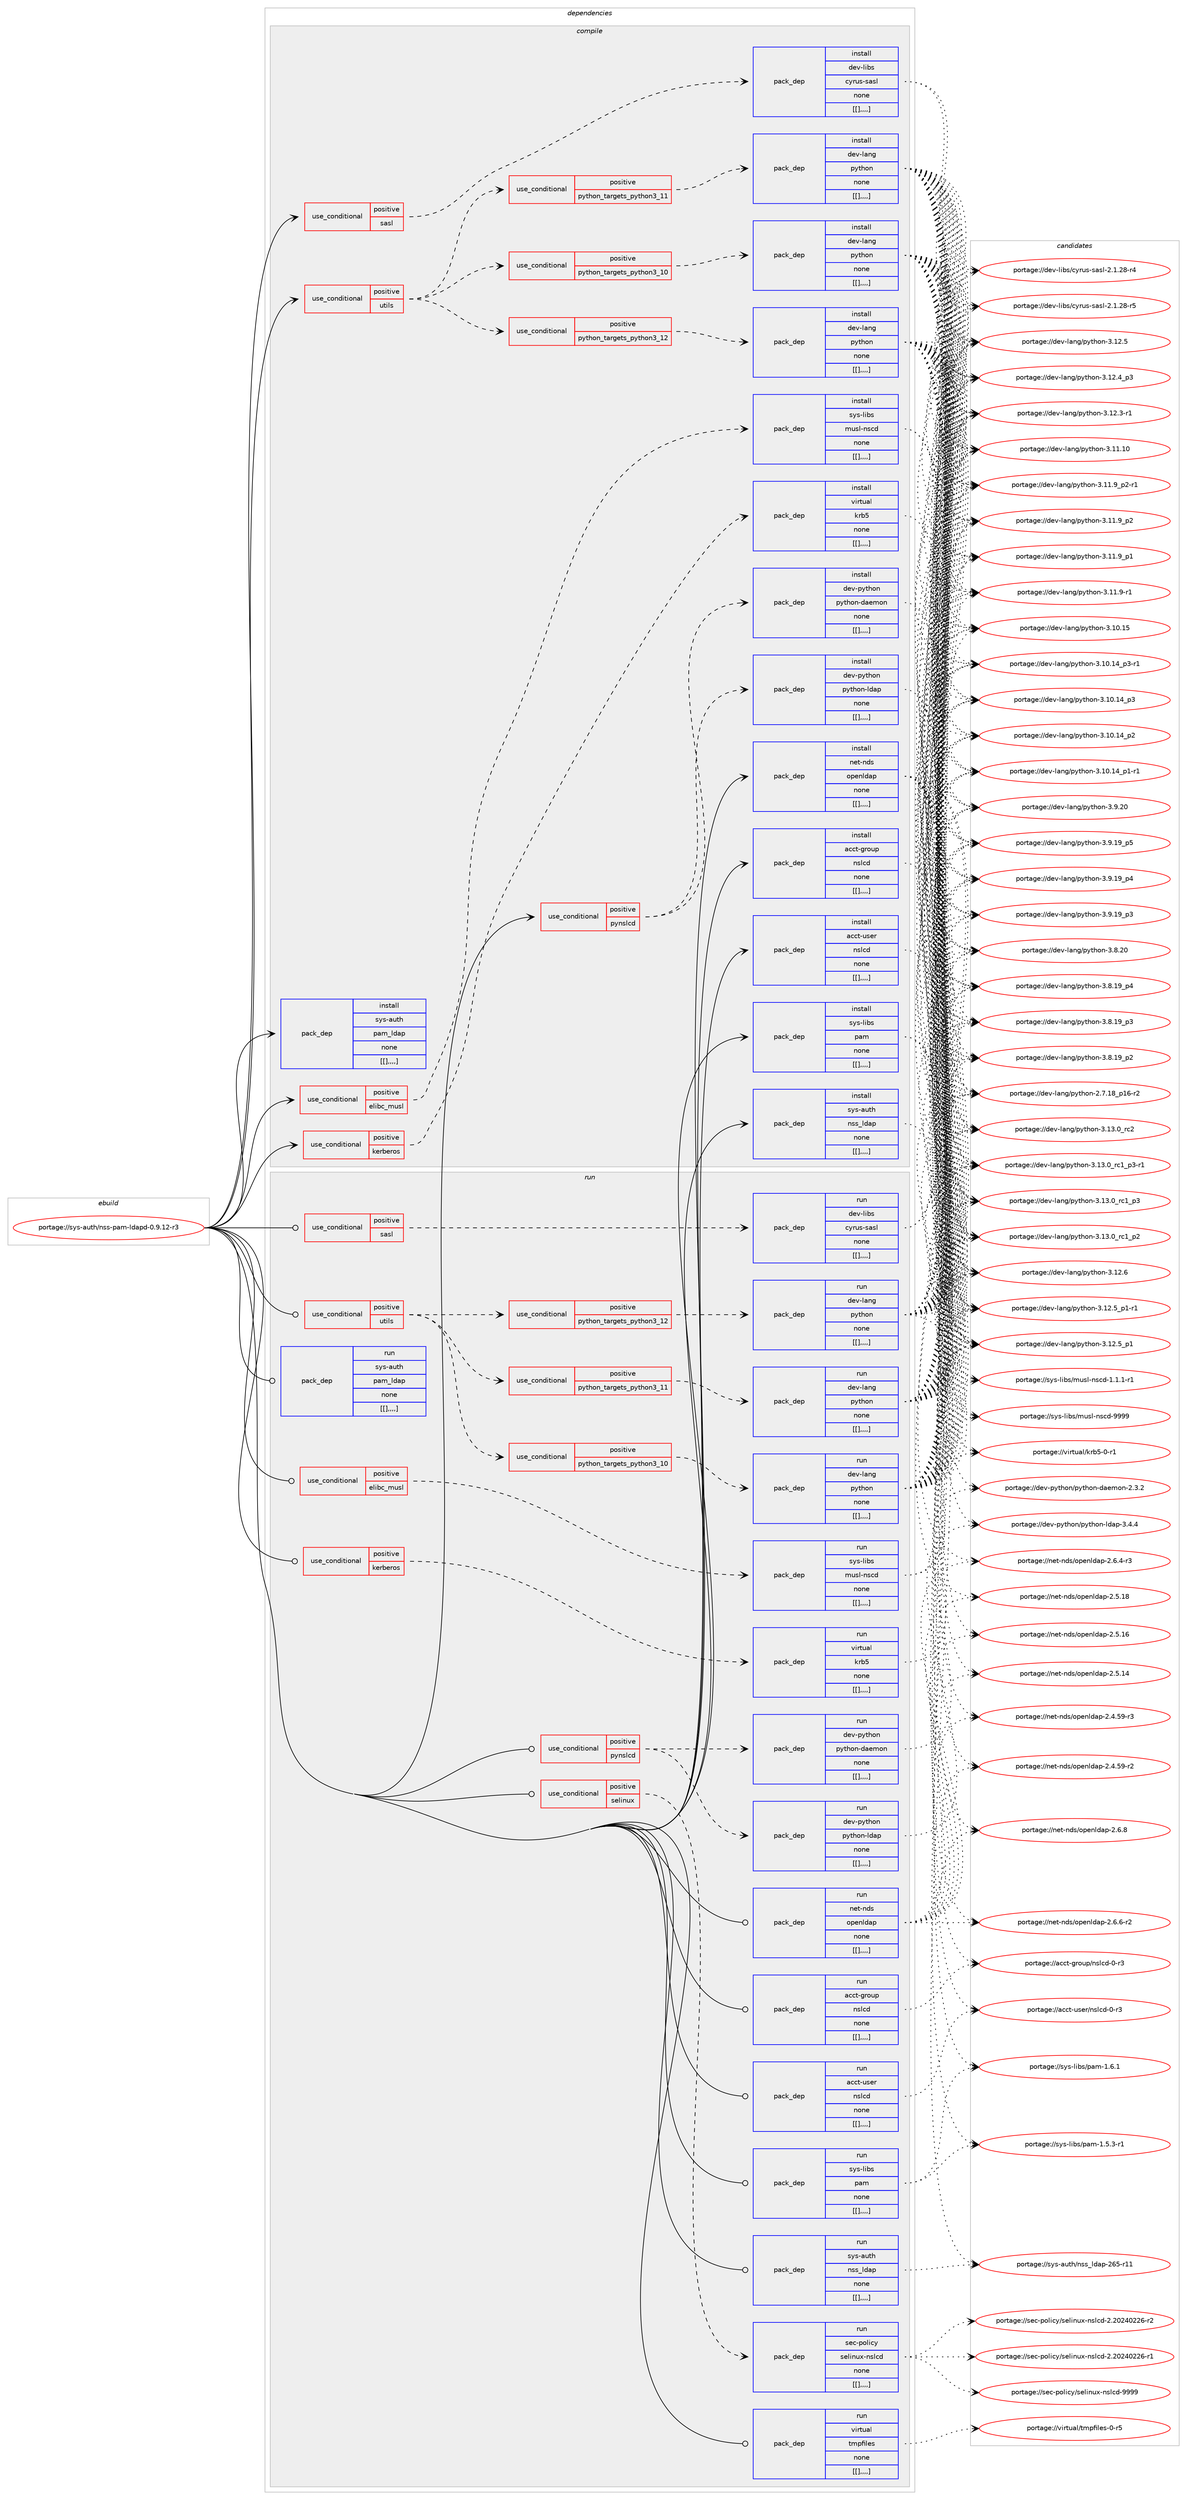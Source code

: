 digraph prolog {

# *************
# Graph options
# *************

newrank=true;
concentrate=true;
compound=true;
graph [rankdir=LR,fontname=Helvetica,fontsize=10,ranksep=1.5];#, ranksep=2.5, nodesep=0.2];
edge  [arrowhead=vee];
node  [fontname=Helvetica,fontsize=10];

# **********
# The ebuild
# **********

subgraph cluster_leftcol {
color=gray;
label=<<i>ebuild</i>>;
id [label="portage://sys-auth/nss-pam-ldapd-0.9.12-r3", color=red, width=4, href="../sys-auth/nss-pam-ldapd-0.9.12-r3.svg"];
}

# ****************
# The dependencies
# ****************

subgraph cluster_midcol {
color=gray;
label=<<i>dependencies</i>>;
subgraph cluster_compile {
fillcolor="#eeeeee";
style=filled;
label=<<i>compile</i>>;
subgraph cond117349 {
dependency443450 [label=<<TABLE BORDER="0" CELLBORDER="1" CELLSPACING="0" CELLPADDING="4"><TR><TD ROWSPAN="3" CELLPADDING="10">use_conditional</TD></TR><TR><TD>positive</TD></TR><TR><TD>elibc_musl</TD></TR></TABLE>>, shape=none, color=red];
subgraph pack323033 {
dependency443451 [label=<<TABLE BORDER="0" CELLBORDER="1" CELLSPACING="0" CELLPADDING="4" WIDTH="220"><TR><TD ROWSPAN="6" CELLPADDING="30">pack_dep</TD></TR><TR><TD WIDTH="110">install</TD></TR><TR><TD>sys-libs</TD></TR><TR><TD>musl-nscd</TD></TR><TR><TD>none</TD></TR><TR><TD>[[],,,,]</TD></TR></TABLE>>, shape=none, color=blue];
}
dependency443450:e -> dependency443451:w [weight=20,style="dashed",arrowhead="vee"];
}
id:e -> dependency443450:w [weight=20,style="solid",arrowhead="vee"];
subgraph cond117350 {
dependency443452 [label=<<TABLE BORDER="0" CELLBORDER="1" CELLSPACING="0" CELLPADDING="4"><TR><TD ROWSPAN="3" CELLPADDING="10">use_conditional</TD></TR><TR><TD>positive</TD></TR><TR><TD>kerberos</TD></TR></TABLE>>, shape=none, color=red];
subgraph pack323034 {
dependency443453 [label=<<TABLE BORDER="0" CELLBORDER="1" CELLSPACING="0" CELLPADDING="4" WIDTH="220"><TR><TD ROWSPAN="6" CELLPADDING="30">pack_dep</TD></TR><TR><TD WIDTH="110">install</TD></TR><TR><TD>virtual</TD></TR><TR><TD>krb5</TD></TR><TR><TD>none</TD></TR><TR><TD>[[],,,,]</TD></TR></TABLE>>, shape=none, color=blue];
}
dependency443452:e -> dependency443453:w [weight=20,style="dashed",arrowhead="vee"];
}
id:e -> dependency443452:w [weight=20,style="solid",arrowhead="vee"];
subgraph cond117351 {
dependency443454 [label=<<TABLE BORDER="0" CELLBORDER="1" CELLSPACING="0" CELLPADDING="4"><TR><TD ROWSPAN="3" CELLPADDING="10">use_conditional</TD></TR><TR><TD>positive</TD></TR><TR><TD>pynslcd</TD></TR></TABLE>>, shape=none, color=red];
subgraph pack323035 {
dependency443455 [label=<<TABLE BORDER="0" CELLBORDER="1" CELLSPACING="0" CELLPADDING="4" WIDTH="220"><TR><TD ROWSPAN="6" CELLPADDING="30">pack_dep</TD></TR><TR><TD WIDTH="110">install</TD></TR><TR><TD>dev-python</TD></TR><TR><TD>python-ldap</TD></TR><TR><TD>none</TD></TR><TR><TD>[[],,,,]</TD></TR></TABLE>>, shape=none, color=blue];
}
dependency443454:e -> dependency443455:w [weight=20,style="dashed",arrowhead="vee"];
subgraph pack323036 {
dependency443456 [label=<<TABLE BORDER="0" CELLBORDER="1" CELLSPACING="0" CELLPADDING="4" WIDTH="220"><TR><TD ROWSPAN="6" CELLPADDING="30">pack_dep</TD></TR><TR><TD WIDTH="110">install</TD></TR><TR><TD>dev-python</TD></TR><TR><TD>python-daemon</TD></TR><TR><TD>none</TD></TR><TR><TD>[[],,,,]</TD></TR></TABLE>>, shape=none, color=blue];
}
dependency443454:e -> dependency443456:w [weight=20,style="dashed",arrowhead="vee"];
}
id:e -> dependency443454:w [weight=20,style="solid",arrowhead="vee"];
subgraph cond117352 {
dependency443457 [label=<<TABLE BORDER="0" CELLBORDER="1" CELLSPACING="0" CELLPADDING="4"><TR><TD ROWSPAN="3" CELLPADDING="10">use_conditional</TD></TR><TR><TD>positive</TD></TR><TR><TD>sasl</TD></TR></TABLE>>, shape=none, color=red];
subgraph pack323037 {
dependency443458 [label=<<TABLE BORDER="0" CELLBORDER="1" CELLSPACING="0" CELLPADDING="4" WIDTH="220"><TR><TD ROWSPAN="6" CELLPADDING="30">pack_dep</TD></TR><TR><TD WIDTH="110">install</TD></TR><TR><TD>dev-libs</TD></TR><TR><TD>cyrus-sasl</TD></TR><TR><TD>none</TD></TR><TR><TD>[[],,,,]</TD></TR></TABLE>>, shape=none, color=blue];
}
dependency443457:e -> dependency443458:w [weight=20,style="dashed",arrowhead="vee"];
}
id:e -> dependency443457:w [weight=20,style="solid",arrowhead="vee"];
subgraph cond117353 {
dependency443459 [label=<<TABLE BORDER="0" CELLBORDER="1" CELLSPACING="0" CELLPADDING="4"><TR><TD ROWSPAN="3" CELLPADDING="10">use_conditional</TD></TR><TR><TD>positive</TD></TR><TR><TD>utils</TD></TR></TABLE>>, shape=none, color=red];
subgraph cond117354 {
dependency443460 [label=<<TABLE BORDER="0" CELLBORDER="1" CELLSPACING="0" CELLPADDING="4"><TR><TD ROWSPAN="3" CELLPADDING="10">use_conditional</TD></TR><TR><TD>positive</TD></TR><TR><TD>python_targets_python3_10</TD></TR></TABLE>>, shape=none, color=red];
subgraph pack323038 {
dependency443461 [label=<<TABLE BORDER="0" CELLBORDER="1" CELLSPACING="0" CELLPADDING="4" WIDTH="220"><TR><TD ROWSPAN="6" CELLPADDING="30">pack_dep</TD></TR><TR><TD WIDTH="110">install</TD></TR><TR><TD>dev-lang</TD></TR><TR><TD>python</TD></TR><TR><TD>none</TD></TR><TR><TD>[[],,,,]</TD></TR></TABLE>>, shape=none, color=blue];
}
dependency443460:e -> dependency443461:w [weight=20,style="dashed",arrowhead="vee"];
}
dependency443459:e -> dependency443460:w [weight=20,style="dashed",arrowhead="vee"];
subgraph cond117355 {
dependency443462 [label=<<TABLE BORDER="0" CELLBORDER="1" CELLSPACING="0" CELLPADDING="4"><TR><TD ROWSPAN="3" CELLPADDING="10">use_conditional</TD></TR><TR><TD>positive</TD></TR><TR><TD>python_targets_python3_11</TD></TR></TABLE>>, shape=none, color=red];
subgraph pack323039 {
dependency443463 [label=<<TABLE BORDER="0" CELLBORDER="1" CELLSPACING="0" CELLPADDING="4" WIDTH="220"><TR><TD ROWSPAN="6" CELLPADDING="30">pack_dep</TD></TR><TR><TD WIDTH="110">install</TD></TR><TR><TD>dev-lang</TD></TR><TR><TD>python</TD></TR><TR><TD>none</TD></TR><TR><TD>[[],,,,]</TD></TR></TABLE>>, shape=none, color=blue];
}
dependency443462:e -> dependency443463:w [weight=20,style="dashed",arrowhead="vee"];
}
dependency443459:e -> dependency443462:w [weight=20,style="dashed",arrowhead="vee"];
subgraph cond117356 {
dependency443464 [label=<<TABLE BORDER="0" CELLBORDER="1" CELLSPACING="0" CELLPADDING="4"><TR><TD ROWSPAN="3" CELLPADDING="10">use_conditional</TD></TR><TR><TD>positive</TD></TR><TR><TD>python_targets_python3_12</TD></TR></TABLE>>, shape=none, color=red];
subgraph pack323040 {
dependency443465 [label=<<TABLE BORDER="0" CELLBORDER="1" CELLSPACING="0" CELLPADDING="4" WIDTH="220"><TR><TD ROWSPAN="6" CELLPADDING="30">pack_dep</TD></TR><TR><TD WIDTH="110">install</TD></TR><TR><TD>dev-lang</TD></TR><TR><TD>python</TD></TR><TR><TD>none</TD></TR><TR><TD>[[],,,,]</TD></TR></TABLE>>, shape=none, color=blue];
}
dependency443464:e -> dependency443465:w [weight=20,style="dashed",arrowhead="vee"];
}
dependency443459:e -> dependency443464:w [weight=20,style="dashed",arrowhead="vee"];
}
id:e -> dependency443459:w [weight=20,style="solid",arrowhead="vee"];
subgraph pack323041 {
dependency443466 [label=<<TABLE BORDER="0" CELLBORDER="1" CELLSPACING="0" CELLPADDING="4" WIDTH="220"><TR><TD ROWSPAN="6" CELLPADDING="30">pack_dep</TD></TR><TR><TD WIDTH="110">install</TD></TR><TR><TD>acct-group</TD></TR><TR><TD>nslcd</TD></TR><TR><TD>none</TD></TR><TR><TD>[[],,,,]</TD></TR></TABLE>>, shape=none, color=blue];
}
id:e -> dependency443466:w [weight=20,style="solid",arrowhead="vee"];
subgraph pack323042 {
dependency443467 [label=<<TABLE BORDER="0" CELLBORDER="1" CELLSPACING="0" CELLPADDING="4" WIDTH="220"><TR><TD ROWSPAN="6" CELLPADDING="30">pack_dep</TD></TR><TR><TD WIDTH="110">install</TD></TR><TR><TD>acct-user</TD></TR><TR><TD>nslcd</TD></TR><TR><TD>none</TD></TR><TR><TD>[[],,,,]</TD></TR></TABLE>>, shape=none, color=blue];
}
id:e -> dependency443467:w [weight=20,style="solid",arrowhead="vee"];
subgraph pack323043 {
dependency443468 [label=<<TABLE BORDER="0" CELLBORDER="1" CELLSPACING="0" CELLPADDING="4" WIDTH="220"><TR><TD ROWSPAN="6" CELLPADDING="30">pack_dep</TD></TR><TR><TD WIDTH="110">install</TD></TR><TR><TD>net-nds</TD></TR><TR><TD>openldap</TD></TR><TR><TD>none</TD></TR><TR><TD>[[],,,,]</TD></TR></TABLE>>, shape=none, color=blue];
}
id:e -> dependency443468:w [weight=20,style="solid",arrowhead="vee"];
subgraph pack323044 {
dependency443469 [label=<<TABLE BORDER="0" CELLBORDER="1" CELLSPACING="0" CELLPADDING="4" WIDTH="220"><TR><TD ROWSPAN="6" CELLPADDING="30">pack_dep</TD></TR><TR><TD WIDTH="110">install</TD></TR><TR><TD>sys-libs</TD></TR><TR><TD>pam</TD></TR><TR><TD>none</TD></TR><TR><TD>[[],,,,]</TD></TR></TABLE>>, shape=none, color=blue];
}
id:e -> dependency443469:w [weight=20,style="solid",arrowhead="vee"];
subgraph pack323045 {
dependency443470 [label=<<TABLE BORDER="0" CELLBORDER="1" CELLSPACING="0" CELLPADDING="4" WIDTH="220"><TR><TD ROWSPAN="6" CELLPADDING="30">pack_dep</TD></TR><TR><TD WIDTH="110">install</TD></TR><TR><TD>sys-auth</TD></TR><TR><TD>nss_ldap</TD></TR><TR><TD>none</TD></TR><TR><TD>[[],,,,]</TD></TR></TABLE>>, shape=none, color=blue];
}
id:e -> dependency443470:w [weight=20,style="solid",arrowhead="vee"];
subgraph pack323046 {
dependency443471 [label=<<TABLE BORDER="0" CELLBORDER="1" CELLSPACING="0" CELLPADDING="4" WIDTH="220"><TR><TD ROWSPAN="6" CELLPADDING="30">pack_dep</TD></TR><TR><TD WIDTH="110">install</TD></TR><TR><TD>sys-auth</TD></TR><TR><TD>pam_ldap</TD></TR><TR><TD>none</TD></TR><TR><TD>[[],,,,]</TD></TR></TABLE>>, shape=none, color=blue];
}
id:e -> dependency443471:w [weight=20,style="solid",arrowhead="vee"];
}
subgraph cluster_compileandrun {
fillcolor="#eeeeee";
style=filled;
label=<<i>compile and run</i>>;
}
subgraph cluster_run {
fillcolor="#eeeeee";
style=filled;
label=<<i>run</i>>;
subgraph cond117357 {
dependency443472 [label=<<TABLE BORDER="0" CELLBORDER="1" CELLSPACING="0" CELLPADDING="4"><TR><TD ROWSPAN="3" CELLPADDING="10">use_conditional</TD></TR><TR><TD>positive</TD></TR><TR><TD>elibc_musl</TD></TR></TABLE>>, shape=none, color=red];
subgraph pack323047 {
dependency443473 [label=<<TABLE BORDER="0" CELLBORDER="1" CELLSPACING="0" CELLPADDING="4" WIDTH="220"><TR><TD ROWSPAN="6" CELLPADDING="30">pack_dep</TD></TR><TR><TD WIDTH="110">run</TD></TR><TR><TD>sys-libs</TD></TR><TR><TD>musl-nscd</TD></TR><TR><TD>none</TD></TR><TR><TD>[[],,,,]</TD></TR></TABLE>>, shape=none, color=blue];
}
dependency443472:e -> dependency443473:w [weight=20,style="dashed",arrowhead="vee"];
}
id:e -> dependency443472:w [weight=20,style="solid",arrowhead="odot"];
subgraph cond117358 {
dependency443474 [label=<<TABLE BORDER="0" CELLBORDER="1" CELLSPACING="0" CELLPADDING="4"><TR><TD ROWSPAN="3" CELLPADDING="10">use_conditional</TD></TR><TR><TD>positive</TD></TR><TR><TD>kerberos</TD></TR></TABLE>>, shape=none, color=red];
subgraph pack323048 {
dependency443475 [label=<<TABLE BORDER="0" CELLBORDER="1" CELLSPACING="0" CELLPADDING="4" WIDTH="220"><TR><TD ROWSPAN="6" CELLPADDING="30">pack_dep</TD></TR><TR><TD WIDTH="110">run</TD></TR><TR><TD>virtual</TD></TR><TR><TD>krb5</TD></TR><TR><TD>none</TD></TR><TR><TD>[[],,,,]</TD></TR></TABLE>>, shape=none, color=blue];
}
dependency443474:e -> dependency443475:w [weight=20,style="dashed",arrowhead="vee"];
}
id:e -> dependency443474:w [weight=20,style="solid",arrowhead="odot"];
subgraph cond117359 {
dependency443476 [label=<<TABLE BORDER="0" CELLBORDER="1" CELLSPACING="0" CELLPADDING="4"><TR><TD ROWSPAN="3" CELLPADDING="10">use_conditional</TD></TR><TR><TD>positive</TD></TR><TR><TD>pynslcd</TD></TR></TABLE>>, shape=none, color=red];
subgraph pack323049 {
dependency443477 [label=<<TABLE BORDER="0" CELLBORDER="1" CELLSPACING="0" CELLPADDING="4" WIDTH="220"><TR><TD ROWSPAN="6" CELLPADDING="30">pack_dep</TD></TR><TR><TD WIDTH="110">run</TD></TR><TR><TD>dev-python</TD></TR><TR><TD>python-ldap</TD></TR><TR><TD>none</TD></TR><TR><TD>[[],,,,]</TD></TR></TABLE>>, shape=none, color=blue];
}
dependency443476:e -> dependency443477:w [weight=20,style="dashed",arrowhead="vee"];
subgraph pack323050 {
dependency443478 [label=<<TABLE BORDER="0" CELLBORDER="1" CELLSPACING="0" CELLPADDING="4" WIDTH="220"><TR><TD ROWSPAN="6" CELLPADDING="30">pack_dep</TD></TR><TR><TD WIDTH="110">run</TD></TR><TR><TD>dev-python</TD></TR><TR><TD>python-daemon</TD></TR><TR><TD>none</TD></TR><TR><TD>[[],,,,]</TD></TR></TABLE>>, shape=none, color=blue];
}
dependency443476:e -> dependency443478:w [weight=20,style="dashed",arrowhead="vee"];
}
id:e -> dependency443476:w [weight=20,style="solid",arrowhead="odot"];
subgraph cond117360 {
dependency443479 [label=<<TABLE BORDER="0" CELLBORDER="1" CELLSPACING="0" CELLPADDING="4"><TR><TD ROWSPAN="3" CELLPADDING="10">use_conditional</TD></TR><TR><TD>positive</TD></TR><TR><TD>sasl</TD></TR></TABLE>>, shape=none, color=red];
subgraph pack323051 {
dependency443480 [label=<<TABLE BORDER="0" CELLBORDER="1" CELLSPACING="0" CELLPADDING="4" WIDTH="220"><TR><TD ROWSPAN="6" CELLPADDING="30">pack_dep</TD></TR><TR><TD WIDTH="110">run</TD></TR><TR><TD>dev-libs</TD></TR><TR><TD>cyrus-sasl</TD></TR><TR><TD>none</TD></TR><TR><TD>[[],,,,]</TD></TR></TABLE>>, shape=none, color=blue];
}
dependency443479:e -> dependency443480:w [weight=20,style="dashed",arrowhead="vee"];
}
id:e -> dependency443479:w [weight=20,style="solid",arrowhead="odot"];
subgraph cond117361 {
dependency443481 [label=<<TABLE BORDER="0" CELLBORDER="1" CELLSPACING="0" CELLPADDING="4"><TR><TD ROWSPAN="3" CELLPADDING="10">use_conditional</TD></TR><TR><TD>positive</TD></TR><TR><TD>selinux</TD></TR></TABLE>>, shape=none, color=red];
subgraph pack323052 {
dependency443482 [label=<<TABLE BORDER="0" CELLBORDER="1" CELLSPACING="0" CELLPADDING="4" WIDTH="220"><TR><TD ROWSPAN="6" CELLPADDING="30">pack_dep</TD></TR><TR><TD WIDTH="110">run</TD></TR><TR><TD>sec-policy</TD></TR><TR><TD>selinux-nslcd</TD></TR><TR><TD>none</TD></TR><TR><TD>[[],,,,]</TD></TR></TABLE>>, shape=none, color=blue];
}
dependency443481:e -> dependency443482:w [weight=20,style="dashed",arrowhead="vee"];
}
id:e -> dependency443481:w [weight=20,style="solid",arrowhead="odot"];
subgraph cond117362 {
dependency443483 [label=<<TABLE BORDER="0" CELLBORDER="1" CELLSPACING="0" CELLPADDING="4"><TR><TD ROWSPAN="3" CELLPADDING="10">use_conditional</TD></TR><TR><TD>positive</TD></TR><TR><TD>utils</TD></TR></TABLE>>, shape=none, color=red];
subgraph cond117363 {
dependency443484 [label=<<TABLE BORDER="0" CELLBORDER="1" CELLSPACING="0" CELLPADDING="4"><TR><TD ROWSPAN="3" CELLPADDING="10">use_conditional</TD></TR><TR><TD>positive</TD></TR><TR><TD>python_targets_python3_10</TD></TR></TABLE>>, shape=none, color=red];
subgraph pack323053 {
dependency443485 [label=<<TABLE BORDER="0" CELLBORDER="1" CELLSPACING="0" CELLPADDING="4" WIDTH="220"><TR><TD ROWSPAN="6" CELLPADDING="30">pack_dep</TD></TR><TR><TD WIDTH="110">run</TD></TR><TR><TD>dev-lang</TD></TR><TR><TD>python</TD></TR><TR><TD>none</TD></TR><TR><TD>[[],,,,]</TD></TR></TABLE>>, shape=none, color=blue];
}
dependency443484:e -> dependency443485:w [weight=20,style="dashed",arrowhead="vee"];
}
dependency443483:e -> dependency443484:w [weight=20,style="dashed",arrowhead="vee"];
subgraph cond117364 {
dependency443486 [label=<<TABLE BORDER="0" CELLBORDER="1" CELLSPACING="0" CELLPADDING="4"><TR><TD ROWSPAN="3" CELLPADDING="10">use_conditional</TD></TR><TR><TD>positive</TD></TR><TR><TD>python_targets_python3_11</TD></TR></TABLE>>, shape=none, color=red];
subgraph pack323054 {
dependency443487 [label=<<TABLE BORDER="0" CELLBORDER="1" CELLSPACING="0" CELLPADDING="4" WIDTH="220"><TR><TD ROWSPAN="6" CELLPADDING="30">pack_dep</TD></TR><TR><TD WIDTH="110">run</TD></TR><TR><TD>dev-lang</TD></TR><TR><TD>python</TD></TR><TR><TD>none</TD></TR><TR><TD>[[],,,,]</TD></TR></TABLE>>, shape=none, color=blue];
}
dependency443486:e -> dependency443487:w [weight=20,style="dashed",arrowhead="vee"];
}
dependency443483:e -> dependency443486:w [weight=20,style="dashed",arrowhead="vee"];
subgraph cond117365 {
dependency443488 [label=<<TABLE BORDER="0" CELLBORDER="1" CELLSPACING="0" CELLPADDING="4"><TR><TD ROWSPAN="3" CELLPADDING="10">use_conditional</TD></TR><TR><TD>positive</TD></TR><TR><TD>python_targets_python3_12</TD></TR></TABLE>>, shape=none, color=red];
subgraph pack323055 {
dependency443489 [label=<<TABLE BORDER="0" CELLBORDER="1" CELLSPACING="0" CELLPADDING="4" WIDTH="220"><TR><TD ROWSPAN="6" CELLPADDING="30">pack_dep</TD></TR><TR><TD WIDTH="110">run</TD></TR><TR><TD>dev-lang</TD></TR><TR><TD>python</TD></TR><TR><TD>none</TD></TR><TR><TD>[[],,,,]</TD></TR></TABLE>>, shape=none, color=blue];
}
dependency443488:e -> dependency443489:w [weight=20,style="dashed",arrowhead="vee"];
}
dependency443483:e -> dependency443488:w [weight=20,style="dashed",arrowhead="vee"];
}
id:e -> dependency443483:w [weight=20,style="solid",arrowhead="odot"];
subgraph pack323056 {
dependency443490 [label=<<TABLE BORDER="0" CELLBORDER="1" CELLSPACING="0" CELLPADDING="4" WIDTH="220"><TR><TD ROWSPAN="6" CELLPADDING="30">pack_dep</TD></TR><TR><TD WIDTH="110">run</TD></TR><TR><TD>acct-group</TD></TR><TR><TD>nslcd</TD></TR><TR><TD>none</TD></TR><TR><TD>[[],,,,]</TD></TR></TABLE>>, shape=none, color=blue];
}
id:e -> dependency443490:w [weight=20,style="solid",arrowhead="odot"];
subgraph pack323057 {
dependency443491 [label=<<TABLE BORDER="0" CELLBORDER="1" CELLSPACING="0" CELLPADDING="4" WIDTH="220"><TR><TD ROWSPAN="6" CELLPADDING="30">pack_dep</TD></TR><TR><TD WIDTH="110">run</TD></TR><TR><TD>acct-user</TD></TR><TR><TD>nslcd</TD></TR><TR><TD>none</TD></TR><TR><TD>[[],,,,]</TD></TR></TABLE>>, shape=none, color=blue];
}
id:e -> dependency443491:w [weight=20,style="solid",arrowhead="odot"];
subgraph pack323058 {
dependency443492 [label=<<TABLE BORDER="0" CELLBORDER="1" CELLSPACING="0" CELLPADDING="4" WIDTH="220"><TR><TD ROWSPAN="6" CELLPADDING="30">pack_dep</TD></TR><TR><TD WIDTH="110">run</TD></TR><TR><TD>net-nds</TD></TR><TR><TD>openldap</TD></TR><TR><TD>none</TD></TR><TR><TD>[[],,,,]</TD></TR></TABLE>>, shape=none, color=blue];
}
id:e -> dependency443492:w [weight=20,style="solid",arrowhead="odot"];
subgraph pack323059 {
dependency443493 [label=<<TABLE BORDER="0" CELLBORDER="1" CELLSPACING="0" CELLPADDING="4" WIDTH="220"><TR><TD ROWSPAN="6" CELLPADDING="30">pack_dep</TD></TR><TR><TD WIDTH="110">run</TD></TR><TR><TD>sys-libs</TD></TR><TR><TD>pam</TD></TR><TR><TD>none</TD></TR><TR><TD>[[],,,,]</TD></TR></TABLE>>, shape=none, color=blue];
}
id:e -> dependency443493:w [weight=20,style="solid",arrowhead="odot"];
subgraph pack323060 {
dependency443494 [label=<<TABLE BORDER="0" CELLBORDER="1" CELLSPACING="0" CELLPADDING="4" WIDTH="220"><TR><TD ROWSPAN="6" CELLPADDING="30">pack_dep</TD></TR><TR><TD WIDTH="110">run</TD></TR><TR><TD>virtual</TD></TR><TR><TD>tmpfiles</TD></TR><TR><TD>none</TD></TR><TR><TD>[[],,,,]</TD></TR></TABLE>>, shape=none, color=blue];
}
id:e -> dependency443494:w [weight=20,style="solid",arrowhead="odot"];
subgraph pack323061 {
dependency443495 [label=<<TABLE BORDER="0" CELLBORDER="1" CELLSPACING="0" CELLPADDING="4" WIDTH="220"><TR><TD ROWSPAN="6" CELLPADDING="30">pack_dep</TD></TR><TR><TD WIDTH="110">run</TD></TR><TR><TD>sys-auth</TD></TR><TR><TD>nss_ldap</TD></TR><TR><TD>none</TD></TR><TR><TD>[[],,,,]</TD></TR></TABLE>>, shape=none, color=blue];
}
id:e -> dependency443495:w [weight=20,style="solid",arrowhead="odot"];
subgraph pack323062 {
dependency443496 [label=<<TABLE BORDER="0" CELLBORDER="1" CELLSPACING="0" CELLPADDING="4" WIDTH="220"><TR><TD ROWSPAN="6" CELLPADDING="30">pack_dep</TD></TR><TR><TD WIDTH="110">run</TD></TR><TR><TD>sys-auth</TD></TR><TR><TD>pam_ldap</TD></TR><TR><TD>none</TD></TR><TR><TD>[[],,,,]</TD></TR></TABLE>>, shape=none, color=blue];
}
id:e -> dependency443496:w [weight=20,style="solid",arrowhead="odot"];
}
}

# **************
# The candidates
# **************

subgraph cluster_choices {
rank=same;
color=gray;
label=<<i>candidates</i>>;

subgraph choice323033 {
color=black;
nodesep=1;
choice11512111545108105981154710911711510845110115991004557575757 [label="portage://sys-libs/musl-nscd-9999", color=red, width=4,href="../sys-libs/musl-nscd-9999.svg"];
choice11512111545108105981154710911711510845110115991004549464946494511449 [label="portage://sys-libs/musl-nscd-1.1.1-r1", color=red, width=4,href="../sys-libs/musl-nscd-1.1.1-r1.svg"];
dependency443451:e -> choice11512111545108105981154710911711510845110115991004557575757:w [style=dotted,weight="100"];
dependency443451:e -> choice11512111545108105981154710911711510845110115991004549464946494511449:w [style=dotted,weight="100"];
}
subgraph choice323034 {
color=black;
nodesep=1;
choice1181051141161179710847107114985345484511449 [label="portage://virtual/krb5-0-r1", color=red, width=4,href="../virtual/krb5-0-r1.svg"];
dependency443453:e -> choice1181051141161179710847107114985345484511449:w [style=dotted,weight="100"];
}
subgraph choice323035 {
color=black;
nodesep=1;
choice10010111845112121116104111110471121211161041111104510810097112455146524652 [label="portage://dev-python/python-ldap-3.4.4", color=red, width=4,href="../dev-python/python-ldap-3.4.4.svg"];
dependency443455:e -> choice10010111845112121116104111110471121211161041111104510810097112455146524652:w [style=dotted,weight="100"];
}
subgraph choice323036 {
color=black;
nodesep=1;
choice10010111845112121116104111110471121211161041111104510097101109111110455046514650 [label="portage://dev-python/python-daemon-2.3.2", color=red, width=4,href="../dev-python/python-daemon-2.3.2.svg"];
dependency443456:e -> choice10010111845112121116104111110471121211161041111104510097101109111110455046514650:w [style=dotted,weight="100"];
}
subgraph choice323037 {
color=black;
nodesep=1;
choice100101118451081059811547991211141171154511597115108455046494650564511453 [label="portage://dev-libs/cyrus-sasl-2.1.28-r5", color=red, width=4,href="../dev-libs/cyrus-sasl-2.1.28-r5.svg"];
choice100101118451081059811547991211141171154511597115108455046494650564511452 [label="portage://dev-libs/cyrus-sasl-2.1.28-r4", color=red, width=4,href="../dev-libs/cyrus-sasl-2.1.28-r4.svg"];
dependency443458:e -> choice100101118451081059811547991211141171154511597115108455046494650564511453:w [style=dotted,weight="100"];
dependency443458:e -> choice100101118451081059811547991211141171154511597115108455046494650564511452:w [style=dotted,weight="100"];
}
subgraph choice323038 {
color=black;
nodesep=1;
choice10010111845108971101034711212111610411111045514649514648951149950 [label="portage://dev-lang/python-3.13.0_rc2", color=red, width=4,href="../dev-lang/python-3.13.0_rc2.svg"];
choice1001011184510897110103471121211161041111104551464951464895114994995112514511449 [label="portage://dev-lang/python-3.13.0_rc1_p3-r1", color=red, width=4,href="../dev-lang/python-3.13.0_rc1_p3-r1.svg"];
choice100101118451089711010347112121116104111110455146495146489511499499511251 [label="portage://dev-lang/python-3.13.0_rc1_p3", color=red, width=4,href="../dev-lang/python-3.13.0_rc1_p3.svg"];
choice100101118451089711010347112121116104111110455146495146489511499499511250 [label="portage://dev-lang/python-3.13.0_rc1_p2", color=red, width=4,href="../dev-lang/python-3.13.0_rc1_p2.svg"];
choice10010111845108971101034711212111610411111045514649504654 [label="portage://dev-lang/python-3.12.6", color=red, width=4,href="../dev-lang/python-3.12.6.svg"];
choice1001011184510897110103471121211161041111104551464950465395112494511449 [label="portage://dev-lang/python-3.12.5_p1-r1", color=red, width=4,href="../dev-lang/python-3.12.5_p1-r1.svg"];
choice100101118451089711010347112121116104111110455146495046539511249 [label="portage://dev-lang/python-3.12.5_p1", color=red, width=4,href="../dev-lang/python-3.12.5_p1.svg"];
choice10010111845108971101034711212111610411111045514649504653 [label="portage://dev-lang/python-3.12.5", color=red, width=4,href="../dev-lang/python-3.12.5.svg"];
choice100101118451089711010347112121116104111110455146495046529511251 [label="portage://dev-lang/python-3.12.4_p3", color=red, width=4,href="../dev-lang/python-3.12.4_p3.svg"];
choice100101118451089711010347112121116104111110455146495046514511449 [label="portage://dev-lang/python-3.12.3-r1", color=red, width=4,href="../dev-lang/python-3.12.3-r1.svg"];
choice1001011184510897110103471121211161041111104551464949464948 [label="portage://dev-lang/python-3.11.10", color=red, width=4,href="../dev-lang/python-3.11.10.svg"];
choice1001011184510897110103471121211161041111104551464949465795112504511449 [label="portage://dev-lang/python-3.11.9_p2-r1", color=red, width=4,href="../dev-lang/python-3.11.9_p2-r1.svg"];
choice100101118451089711010347112121116104111110455146494946579511250 [label="portage://dev-lang/python-3.11.9_p2", color=red, width=4,href="../dev-lang/python-3.11.9_p2.svg"];
choice100101118451089711010347112121116104111110455146494946579511249 [label="portage://dev-lang/python-3.11.9_p1", color=red, width=4,href="../dev-lang/python-3.11.9_p1.svg"];
choice100101118451089711010347112121116104111110455146494946574511449 [label="portage://dev-lang/python-3.11.9-r1", color=red, width=4,href="../dev-lang/python-3.11.9-r1.svg"];
choice1001011184510897110103471121211161041111104551464948464953 [label="portage://dev-lang/python-3.10.15", color=red, width=4,href="../dev-lang/python-3.10.15.svg"];
choice100101118451089711010347112121116104111110455146494846495295112514511449 [label="portage://dev-lang/python-3.10.14_p3-r1", color=red, width=4,href="../dev-lang/python-3.10.14_p3-r1.svg"];
choice10010111845108971101034711212111610411111045514649484649529511251 [label="portage://dev-lang/python-3.10.14_p3", color=red, width=4,href="../dev-lang/python-3.10.14_p3.svg"];
choice10010111845108971101034711212111610411111045514649484649529511250 [label="portage://dev-lang/python-3.10.14_p2", color=red, width=4,href="../dev-lang/python-3.10.14_p2.svg"];
choice100101118451089711010347112121116104111110455146494846495295112494511449 [label="portage://dev-lang/python-3.10.14_p1-r1", color=red, width=4,href="../dev-lang/python-3.10.14_p1-r1.svg"];
choice10010111845108971101034711212111610411111045514657465048 [label="portage://dev-lang/python-3.9.20", color=red, width=4,href="../dev-lang/python-3.9.20.svg"];
choice100101118451089711010347112121116104111110455146574649579511253 [label="portage://dev-lang/python-3.9.19_p5", color=red, width=4,href="../dev-lang/python-3.9.19_p5.svg"];
choice100101118451089711010347112121116104111110455146574649579511252 [label="portage://dev-lang/python-3.9.19_p4", color=red, width=4,href="../dev-lang/python-3.9.19_p4.svg"];
choice100101118451089711010347112121116104111110455146574649579511251 [label="portage://dev-lang/python-3.9.19_p3", color=red, width=4,href="../dev-lang/python-3.9.19_p3.svg"];
choice10010111845108971101034711212111610411111045514656465048 [label="portage://dev-lang/python-3.8.20", color=red, width=4,href="../dev-lang/python-3.8.20.svg"];
choice100101118451089711010347112121116104111110455146564649579511252 [label="portage://dev-lang/python-3.8.19_p4", color=red, width=4,href="../dev-lang/python-3.8.19_p4.svg"];
choice100101118451089711010347112121116104111110455146564649579511251 [label="portage://dev-lang/python-3.8.19_p3", color=red, width=4,href="../dev-lang/python-3.8.19_p3.svg"];
choice100101118451089711010347112121116104111110455146564649579511250 [label="portage://dev-lang/python-3.8.19_p2", color=red, width=4,href="../dev-lang/python-3.8.19_p2.svg"];
choice100101118451089711010347112121116104111110455046554649569511249544511450 [label="portage://dev-lang/python-2.7.18_p16-r2", color=red, width=4,href="../dev-lang/python-2.7.18_p16-r2.svg"];
dependency443461:e -> choice10010111845108971101034711212111610411111045514649514648951149950:w [style=dotted,weight="100"];
dependency443461:e -> choice1001011184510897110103471121211161041111104551464951464895114994995112514511449:w [style=dotted,weight="100"];
dependency443461:e -> choice100101118451089711010347112121116104111110455146495146489511499499511251:w [style=dotted,weight="100"];
dependency443461:e -> choice100101118451089711010347112121116104111110455146495146489511499499511250:w [style=dotted,weight="100"];
dependency443461:e -> choice10010111845108971101034711212111610411111045514649504654:w [style=dotted,weight="100"];
dependency443461:e -> choice1001011184510897110103471121211161041111104551464950465395112494511449:w [style=dotted,weight="100"];
dependency443461:e -> choice100101118451089711010347112121116104111110455146495046539511249:w [style=dotted,weight="100"];
dependency443461:e -> choice10010111845108971101034711212111610411111045514649504653:w [style=dotted,weight="100"];
dependency443461:e -> choice100101118451089711010347112121116104111110455146495046529511251:w [style=dotted,weight="100"];
dependency443461:e -> choice100101118451089711010347112121116104111110455146495046514511449:w [style=dotted,weight="100"];
dependency443461:e -> choice1001011184510897110103471121211161041111104551464949464948:w [style=dotted,weight="100"];
dependency443461:e -> choice1001011184510897110103471121211161041111104551464949465795112504511449:w [style=dotted,weight="100"];
dependency443461:e -> choice100101118451089711010347112121116104111110455146494946579511250:w [style=dotted,weight="100"];
dependency443461:e -> choice100101118451089711010347112121116104111110455146494946579511249:w [style=dotted,weight="100"];
dependency443461:e -> choice100101118451089711010347112121116104111110455146494946574511449:w [style=dotted,weight="100"];
dependency443461:e -> choice1001011184510897110103471121211161041111104551464948464953:w [style=dotted,weight="100"];
dependency443461:e -> choice100101118451089711010347112121116104111110455146494846495295112514511449:w [style=dotted,weight="100"];
dependency443461:e -> choice10010111845108971101034711212111610411111045514649484649529511251:w [style=dotted,weight="100"];
dependency443461:e -> choice10010111845108971101034711212111610411111045514649484649529511250:w [style=dotted,weight="100"];
dependency443461:e -> choice100101118451089711010347112121116104111110455146494846495295112494511449:w [style=dotted,weight="100"];
dependency443461:e -> choice10010111845108971101034711212111610411111045514657465048:w [style=dotted,weight="100"];
dependency443461:e -> choice100101118451089711010347112121116104111110455146574649579511253:w [style=dotted,weight="100"];
dependency443461:e -> choice100101118451089711010347112121116104111110455146574649579511252:w [style=dotted,weight="100"];
dependency443461:e -> choice100101118451089711010347112121116104111110455146574649579511251:w [style=dotted,weight="100"];
dependency443461:e -> choice10010111845108971101034711212111610411111045514656465048:w [style=dotted,weight="100"];
dependency443461:e -> choice100101118451089711010347112121116104111110455146564649579511252:w [style=dotted,weight="100"];
dependency443461:e -> choice100101118451089711010347112121116104111110455146564649579511251:w [style=dotted,weight="100"];
dependency443461:e -> choice100101118451089711010347112121116104111110455146564649579511250:w [style=dotted,weight="100"];
dependency443461:e -> choice100101118451089711010347112121116104111110455046554649569511249544511450:w [style=dotted,weight="100"];
}
subgraph choice323039 {
color=black;
nodesep=1;
choice10010111845108971101034711212111610411111045514649514648951149950 [label="portage://dev-lang/python-3.13.0_rc2", color=red, width=4,href="../dev-lang/python-3.13.0_rc2.svg"];
choice1001011184510897110103471121211161041111104551464951464895114994995112514511449 [label="portage://dev-lang/python-3.13.0_rc1_p3-r1", color=red, width=4,href="../dev-lang/python-3.13.0_rc1_p3-r1.svg"];
choice100101118451089711010347112121116104111110455146495146489511499499511251 [label="portage://dev-lang/python-3.13.0_rc1_p3", color=red, width=4,href="../dev-lang/python-3.13.0_rc1_p3.svg"];
choice100101118451089711010347112121116104111110455146495146489511499499511250 [label="portage://dev-lang/python-3.13.0_rc1_p2", color=red, width=4,href="../dev-lang/python-3.13.0_rc1_p2.svg"];
choice10010111845108971101034711212111610411111045514649504654 [label="portage://dev-lang/python-3.12.6", color=red, width=4,href="../dev-lang/python-3.12.6.svg"];
choice1001011184510897110103471121211161041111104551464950465395112494511449 [label="portage://dev-lang/python-3.12.5_p1-r1", color=red, width=4,href="../dev-lang/python-3.12.5_p1-r1.svg"];
choice100101118451089711010347112121116104111110455146495046539511249 [label="portage://dev-lang/python-3.12.5_p1", color=red, width=4,href="../dev-lang/python-3.12.5_p1.svg"];
choice10010111845108971101034711212111610411111045514649504653 [label="portage://dev-lang/python-3.12.5", color=red, width=4,href="../dev-lang/python-3.12.5.svg"];
choice100101118451089711010347112121116104111110455146495046529511251 [label="portage://dev-lang/python-3.12.4_p3", color=red, width=4,href="../dev-lang/python-3.12.4_p3.svg"];
choice100101118451089711010347112121116104111110455146495046514511449 [label="portage://dev-lang/python-3.12.3-r1", color=red, width=4,href="../dev-lang/python-3.12.3-r1.svg"];
choice1001011184510897110103471121211161041111104551464949464948 [label="portage://dev-lang/python-3.11.10", color=red, width=4,href="../dev-lang/python-3.11.10.svg"];
choice1001011184510897110103471121211161041111104551464949465795112504511449 [label="portage://dev-lang/python-3.11.9_p2-r1", color=red, width=4,href="../dev-lang/python-3.11.9_p2-r1.svg"];
choice100101118451089711010347112121116104111110455146494946579511250 [label="portage://dev-lang/python-3.11.9_p2", color=red, width=4,href="../dev-lang/python-3.11.9_p2.svg"];
choice100101118451089711010347112121116104111110455146494946579511249 [label="portage://dev-lang/python-3.11.9_p1", color=red, width=4,href="../dev-lang/python-3.11.9_p1.svg"];
choice100101118451089711010347112121116104111110455146494946574511449 [label="portage://dev-lang/python-3.11.9-r1", color=red, width=4,href="../dev-lang/python-3.11.9-r1.svg"];
choice1001011184510897110103471121211161041111104551464948464953 [label="portage://dev-lang/python-3.10.15", color=red, width=4,href="../dev-lang/python-3.10.15.svg"];
choice100101118451089711010347112121116104111110455146494846495295112514511449 [label="portage://dev-lang/python-3.10.14_p3-r1", color=red, width=4,href="../dev-lang/python-3.10.14_p3-r1.svg"];
choice10010111845108971101034711212111610411111045514649484649529511251 [label="portage://dev-lang/python-3.10.14_p3", color=red, width=4,href="../dev-lang/python-3.10.14_p3.svg"];
choice10010111845108971101034711212111610411111045514649484649529511250 [label="portage://dev-lang/python-3.10.14_p2", color=red, width=4,href="../dev-lang/python-3.10.14_p2.svg"];
choice100101118451089711010347112121116104111110455146494846495295112494511449 [label="portage://dev-lang/python-3.10.14_p1-r1", color=red, width=4,href="../dev-lang/python-3.10.14_p1-r1.svg"];
choice10010111845108971101034711212111610411111045514657465048 [label="portage://dev-lang/python-3.9.20", color=red, width=4,href="../dev-lang/python-3.9.20.svg"];
choice100101118451089711010347112121116104111110455146574649579511253 [label="portage://dev-lang/python-3.9.19_p5", color=red, width=4,href="../dev-lang/python-3.9.19_p5.svg"];
choice100101118451089711010347112121116104111110455146574649579511252 [label="portage://dev-lang/python-3.9.19_p4", color=red, width=4,href="../dev-lang/python-3.9.19_p4.svg"];
choice100101118451089711010347112121116104111110455146574649579511251 [label="portage://dev-lang/python-3.9.19_p3", color=red, width=4,href="../dev-lang/python-3.9.19_p3.svg"];
choice10010111845108971101034711212111610411111045514656465048 [label="portage://dev-lang/python-3.8.20", color=red, width=4,href="../dev-lang/python-3.8.20.svg"];
choice100101118451089711010347112121116104111110455146564649579511252 [label="portage://dev-lang/python-3.8.19_p4", color=red, width=4,href="../dev-lang/python-3.8.19_p4.svg"];
choice100101118451089711010347112121116104111110455146564649579511251 [label="portage://dev-lang/python-3.8.19_p3", color=red, width=4,href="../dev-lang/python-3.8.19_p3.svg"];
choice100101118451089711010347112121116104111110455146564649579511250 [label="portage://dev-lang/python-3.8.19_p2", color=red, width=4,href="../dev-lang/python-3.8.19_p2.svg"];
choice100101118451089711010347112121116104111110455046554649569511249544511450 [label="portage://dev-lang/python-2.7.18_p16-r2", color=red, width=4,href="../dev-lang/python-2.7.18_p16-r2.svg"];
dependency443463:e -> choice10010111845108971101034711212111610411111045514649514648951149950:w [style=dotted,weight="100"];
dependency443463:e -> choice1001011184510897110103471121211161041111104551464951464895114994995112514511449:w [style=dotted,weight="100"];
dependency443463:e -> choice100101118451089711010347112121116104111110455146495146489511499499511251:w [style=dotted,weight="100"];
dependency443463:e -> choice100101118451089711010347112121116104111110455146495146489511499499511250:w [style=dotted,weight="100"];
dependency443463:e -> choice10010111845108971101034711212111610411111045514649504654:w [style=dotted,weight="100"];
dependency443463:e -> choice1001011184510897110103471121211161041111104551464950465395112494511449:w [style=dotted,weight="100"];
dependency443463:e -> choice100101118451089711010347112121116104111110455146495046539511249:w [style=dotted,weight="100"];
dependency443463:e -> choice10010111845108971101034711212111610411111045514649504653:w [style=dotted,weight="100"];
dependency443463:e -> choice100101118451089711010347112121116104111110455146495046529511251:w [style=dotted,weight="100"];
dependency443463:e -> choice100101118451089711010347112121116104111110455146495046514511449:w [style=dotted,weight="100"];
dependency443463:e -> choice1001011184510897110103471121211161041111104551464949464948:w [style=dotted,weight="100"];
dependency443463:e -> choice1001011184510897110103471121211161041111104551464949465795112504511449:w [style=dotted,weight="100"];
dependency443463:e -> choice100101118451089711010347112121116104111110455146494946579511250:w [style=dotted,weight="100"];
dependency443463:e -> choice100101118451089711010347112121116104111110455146494946579511249:w [style=dotted,weight="100"];
dependency443463:e -> choice100101118451089711010347112121116104111110455146494946574511449:w [style=dotted,weight="100"];
dependency443463:e -> choice1001011184510897110103471121211161041111104551464948464953:w [style=dotted,weight="100"];
dependency443463:e -> choice100101118451089711010347112121116104111110455146494846495295112514511449:w [style=dotted,weight="100"];
dependency443463:e -> choice10010111845108971101034711212111610411111045514649484649529511251:w [style=dotted,weight="100"];
dependency443463:e -> choice10010111845108971101034711212111610411111045514649484649529511250:w [style=dotted,weight="100"];
dependency443463:e -> choice100101118451089711010347112121116104111110455146494846495295112494511449:w [style=dotted,weight="100"];
dependency443463:e -> choice10010111845108971101034711212111610411111045514657465048:w [style=dotted,weight="100"];
dependency443463:e -> choice100101118451089711010347112121116104111110455146574649579511253:w [style=dotted,weight="100"];
dependency443463:e -> choice100101118451089711010347112121116104111110455146574649579511252:w [style=dotted,weight="100"];
dependency443463:e -> choice100101118451089711010347112121116104111110455146574649579511251:w [style=dotted,weight="100"];
dependency443463:e -> choice10010111845108971101034711212111610411111045514656465048:w [style=dotted,weight="100"];
dependency443463:e -> choice100101118451089711010347112121116104111110455146564649579511252:w [style=dotted,weight="100"];
dependency443463:e -> choice100101118451089711010347112121116104111110455146564649579511251:w [style=dotted,weight="100"];
dependency443463:e -> choice100101118451089711010347112121116104111110455146564649579511250:w [style=dotted,weight="100"];
dependency443463:e -> choice100101118451089711010347112121116104111110455046554649569511249544511450:w [style=dotted,weight="100"];
}
subgraph choice323040 {
color=black;
nodesep=1;
choice10010111845108971101034711212111610411111045514649514648951149950 [label="portage://dev-lang/python-3.13.0_rc2", color=red, width=4,href="../dev-lang/python-3.13.0_rc2.svg"];
choice1001011184510897110103471121211161041111104551464951464895114994995112514511449 [label="portage://dev-lang/python-3.13.0_rc1_p3-r1", color=red, width=4,href="../dev-lang/python-3.13.0_rc1_p3-r1.svg"];
choice100101118451089711010347112121116104111110455146495146489511499499511251 [label="portage://dev-lang/python-3.13.0_rc1_p3", color=red, width=4,href="../dev-lang/python-3.13.0_rc1_p3.svg"];
choice100101118451089711010347112121116104111110455146495146489511499499511250 [label="portage://dev-lang/python-3.13.0_rc1_p2", color=red, width=4,href="../dev-lang/python-3.13.0_rc1_p2.svg"];
choice10010111845108971101034711212111610411111045514649504654 [label="portage://dev-lang/python-3.12.6", color=red, width=4,href="../dev-lang/python-3.12.6.svg"];
choice1001011184510897110103471121211161041111104551464950465395112494511449 [label="portage://dev-lang/python-3.12.5_p1-r1", color=red, width=4,href="../dev-lang/python-3.12.5_p1-r1.svg"];
choice100101118451089711010347112121116104111110455146495046539511249 [label="portage://dev-lang/python-3.12.5_p1", color=red, width=4,href="../dev-lang/python-3.12.5_p1.svg"];
choice10010111845108971101034711212111610411111045514649504653 [label="portage://dev-lang/python-3.12.5", color=red, width=4,href="../dev-lang/python-3.12.5.svg"];
choice100101118451089711010347112121116104111110455146495046529511251 [label="portage://dev-lang/python-3.12.4_p3", color=red, width=4,href="../dev-lang/python-3.12.4_p3.svg"];
choice100101118451089711010347112121116104111110455146495046514511449 [label="portage://dev-lang/python-3.12.3-r1", color=red, width=4,href="../dev-lang/python-3.12.3-r1.svg"];
choice1001011184510897110103471121211161041111104551464949464948 [label="portage://dev-lang/python-3.11.10", color=red, width=4,href="../dev-lang/python-3.11.10.svg"];
choice1001011184510897110103471121211161041111104551464949465795112504511449 [label="portage://dev-lang/python-3.11.9_p2-r1", color=red, width=4,href="../dev-lang/python-3.11.9_p2-r1.svg"];
choice100101118451089711010347112121116104111110455146494946579511250 [label="portage://dev-lang/python-3.11.9_p2", color=red, width=4,href="../dev-lang/python-3.11.9_p2.svg"];
choice100101118451089711010347112121116104111110455146494946579511249 [label="portage://dev-lang/python-3.11.9_p1", color=red, width=4,href="../dev-lang/python-3.11.9_p1.svg"];
choice100101118451089711010347112121116104111110455146494946574511449 [label="portage://dev-lang/python-3.11.9-r1", color=red, width=4,href="../dev-lang/python-3.11.9-r1.svg"];
choice1001011184510897110103471121211161041111104551464948464953 [label="portage://dev-lang/python-3.10.15", color=red, width=4,href="../dev-lang/python-3.10.15.svg"];
choice100101118451089711010347112121116104111110455146494846495295112514511449 [label="portage://dev-lang/python-3.10.14_p3-r1", color=red, width=4,href="../dev-lang/python-3.10.14_p3-r1.svg"];
choice10010111845108971101034711212111610411111045514649484649529511251 [label="portage://dev-lang/python-3.10.14_p3", color=red, width=4,href="../dev-lang/python-3.10.14_p3.svg"];
choice10010111845108971101034711212111610411111045514649484649529511250 [label="portage://dev-lang/python-3.10.14_p2", color=red, width=4,href="../dev-lang/python-3.10.14_p2.svg"];
choice100101118451089711010347112121116104111110455146494846495295112494511449 [label="portage://dev-lang/python-3.10.14_p1-r1", color=red, width=4,href="../dev-lang/python-3.10.14_p1-r1.svg"];
choice10010111845108971101034711212111610411111045514657465048 [label="portage://dev-lang/python-3.9.20", color=red, width=4,href="../dev-lang/python-3.9.20.svg"];
choice100101118451089711010347112121116104111110455146574649579511253 [label="portage://dev-lang/python-3.9.19_p5", color=red, width=4,href="../dev-lang/python-3.9.19_p5.svg"];
choice100101118451089711010347112121116104111110455146574649579511252 [label="portage://dev-lang/python-3.9.19_p4", color=red, width=4,href="../dev-lang/python-3.9.19_p4.svg"];
choice100101118451089711010347112121116104111110455146574649579511251 [label="portage://dev-lang/python-3.9.19_p3", color=red, width=4,href="../dev-lang/python-3.9.19_p3.svg"];
choice10010111845108971101034711212111610411111045514656465048 [label="portage://dev-lang/python-3.8.20", color=red, width=4,href="../dev-lang/python-3.8.20.svg"];
choice100101118451089711010347112121116104111110455146564649579511252 [label="portage://dev-lang/python-3.8.19_p4", color=red, width=4,href="../dev-lang/python-3.8.19_p4.svg"];
choice100101118451089711010347112121116104111110455146564649579511251 [label="portage://dev-lang/python-3.8.19_p3", color=red, width=4,href="../dev-lang/python-3.8.19_p3.svg"];
choice100101118451089711010347112121116104111110455146564649579511250 [label="portage://dev-lang/python-3.8.19_p2", color=red, width=4,href="../dev-lang/python-3.8.19_p2.svg"];
choice100101118451089711010347112121116104111110455046554649569511249544511450 [label="portage://dev-lang/python-2.7.18_p16-r2", color=red, width=4,href="../dev-lang/python-2.7.18_p16-r2.svg"];
dependency443465:e -> choice10010111845108971101034711212111610411111045514649514648951149950:w [style=dotted,weight="100"];
dependency443465:e -> choice1001011184510897110103471121211161041111104551464951464895114994995112514511449:w [style=dotted,weight="100"];
dependency443465:e -> choice100101118451089711010347112121116104111110455146495146489511499499511251:w [style=dotted,weight="100"];
dependency443465:e -> choice100101118451089711010347112121116104111110455146495146489511499499511250:w [style=dotted,weight="100"];
dependency443465:e -> choice10010111845108971101034711212111610411111045514649504654:w [style=dotted,weight="100"];
dependency443465:e -> choice1001011184510897110103471121211161041111104551464950465395112494511449:w [style=dotted,weight="100"];
dependency443465:e -> choice100101118451089711010347112121116104111110455146495046539511249:w [style=dotted,weight="100"];
dependency443465:e -> choice10010111845108971101034711212111610411111045514649504653:w [style=dotted,weight="100"];
dependency443465:e -> choice100101118451089711010347112121116104111110455146495046529511251:w [style=dotted,weight="100"];
dependency443465:e -> choice100101118451089711010347112121116104111110455146495046514511449:w [style=dotted,weight="100"];
dependency443465:e -> choice1001011184510897110103471121211161041111104551464949464948:w [style=dotted,weight="100"];
dependency443465:e -> choice1001011184510897110103471121211161041111104551464949465795112504511449:w [style=dotted,weight="100"];
dependency443465:e -> choice100101118451089711010347112121116104111110455146494946579511250:w [style=dotted,weight="100"];
dependency443465:e -> choice100101118451089711010347112121116104111110455146494946579511249:w [style=dotted,weight="100"];
dependency443465:e -> choice100101118451089711010347112121116104111110455146494946574511449:w [style=dotted,weight="100"];
dependency443465:e -> choice1001011184510897110103471121211161041111104551464948464953:w [style=dotted,weight="100"];
dependency443465:e -> choice100101118451089711010347112121116104111110455146494846495295112514511449:w [style=dotted,weight="100"];
dependency443465:e -> choice10010111845108971101034711212111610411111045514649484649529511251:w [style=dotted,weight="100"];
dependency443465:e -> choice10010111845108971101034711212111610411111045514649484649529511250:w [style=dotted,weight="100"];
dependency443465:e -> choice100101118451089711010347112121116104111110455146494846495295112494511449:w [style=dotted,weight="100"];
dependency443465:e -> choice10010111845108971101034711212111610411111045514657465048:w [style=dotted,weight="100"];
dependency443465:e -> choice100101118451089711010347112121116104111110455146574649579511253:w [style=dotted,weight="100"];
dependency443465:e -> choice100101118451089711010347112121116104111110455146574649579511252:w [style=dotted,weight="100"];
dependency443465:e -> choice100101118451089711010347112121116104111110455146574649579511251:w [style=dotted,weight="100"];
dependency443465:e -> choice10010111845108971101034711212111610411111045514656465048:w [style=dotted,weight="100"];
dependency443465:e -> choice100101118451089711010347112121116104111110455146564649579511252:w [style=dotted,weight="100"];
dependency443465:e -> choice100101118451089711010347112121116104111110455146564649579511251:w [style=dotted,weight="100"];
dependency443465:e -> choice100101118451089711010347112121116104111110455146564649579511250:w [style=dotted,weight="100"];
dependency443465:e -> choice100101118451089711010347112121116104111110455046554649569511249544511450:w [style=dotted,weight="100"];
}
subgraph choice323041 {
color=black;
nodesep=1;
choice97999911645103114111117112471101151089910045484511451 [label="portage://acct-group/nslcd-0-r3", color=red, width=4,href="../acct-group/nslcd-0-r3.svg"];
dependency443466:e -> choice97999911645103114111117112471101151089910045484511451:w [style=dotted,weight="100"];
}
subgraph choice323042 {
color=black;
nodesep=1;
choice97999911645117115101114471101151089910045484511451 [label="portage://acct-user/nslcd-0-r3", color=red, width=4,href="../acct-user/nslcd-0-r3.svg"];
dependency443467:e -> choice97999911645117115101114471101151089910045484511451:w [style=dotted,weight="100"];
}
subgraph choice323043 {
color=black;
nodesep=1;
choice110101116451101001154711111210111010810097112455046544656 [label="portage://net-nds/openldap-2.6.8", color=red, width=4,href="../net-nds/openldap-2.6.8.svg"];
choice1101011164511010011547111112101110108100971124550465446544511450 [label="portage://net-nds/openldap-2.6.6-r2", color=red, width=4,href="../net-nds/openldap-2.6.6-r2.svg"];
choice1101011164511010011547111112101110108100971124550465446524511451 [label="portage://net-nds/openldap-2.6.4-r3", color=red, width=4,href="../net-nds/openldap-2.6.4-r3.svg"];
choice11010111645110100115471111121011101081009711245504653464956 [label="portage://net-nds/openldap-2.5.18", color=red, width=4,href="../net-nds/openldap-2.5.18.svg"];
choice11010111645110100115471111121011101081009711245504653464954 [label="portage://net-nds/openldap-2.5.16", color=red, width=4,href="../net-nds/openldap-2.5.16.svg"];
choice11010111645110100115471111121011101081009711245504653464952 [label="portage://net-nds/openldap-2.5.14", color=red, width=4,href="../net-nds/openldap-2.5.14.svg"];
choice110101116451101001154711111210111010810097112455046524653574511451 [label="portage://net-nds/openldap-2.4.59-r3", color=red, width=4,href="../net-nds/openldap-2.4.59-r3.svg"];
choice110101116451101001154711111210111010810097112455046524653574511450 [label="portage://net-nds/openldap-2.4.59-r2", color=red, width=4,href="../net-nds/openldap-2.4.59-r2.svg"];
dependency443468:e -> choice110101116451101001154711111210111010810097112455046544656:w [style=dotted,weight="100"];
dependency443468:e -> choice1101011164511010011547111112101110108100971124550465446544511450:w [style=dotted,weight="100"];
dependency443468:e -> choice1101011164511010011547111112101110108100971124550465446524511451:w [style=dotted,weight="100"];
dependency443468:e -> choice11010111645110100115471111121011101081009711245504653464956:w [style=dotted,weight="100"];
dependency443468:e -> choice11010111645110100115471111121011101081009711245504653464954:w [style=dotted,weight="100"];
dependency443468:e -> choice11010111645110100115471111121011101081009711245504653464952:w [style=dotted,weight="100"];
dependency443468:e -> choice110101116451101001154711111210111010810097112455046524653574511451:w [style=dotted,weight="100"];
dependency443468:e -> choice110101116451101001154711111210111010810097112455046524653574511450:w [style=dotted,weight="100"];
}
subgraph choice323044 {
color=black;
nodesep=1;
choice11512111545108105981154711297109454946544649 [label="portage://sys-libs/pam-1.6.1", color=red, width=4,href="../sys-libs/pam-1.6.1.svg"];
choice115121115451081059811547112971094549465346514511449 [label="portage://sys-libs/pam-1.5.3-r1", color=red, width=4,href="../sys-libs/pam-1.5.3-r1.svg"];
dependency443469:e -> choice11512111545108105981154711297109454946544649:w [style=dotted,weight="100"];
dependency443469:e -> choice115121115451081059811547112971094549465346514511449:w [style=dotted,weight="100"];
}
subgraph choice323045 {
color=black;
nodesep=1;
choice115121115459711711610447110115115951081009711245505453451144949 [label="portage://sys-auth/nss_ldap-265-r11", color=red, width=4,href="../sys-auth/nss_ldap-265-r11.svg"];
dependency443470:e -> choice115121115459711711610447110115115951081009711245505453451144949:w [style=dotted,weight="100"];
}
subgraph choice323046 {
color=black;
nodesep=1;
}
subgraph choice323047 {
color=black;
nodesep=1;
choice11512111545108105981154710911711510845110115991004557575757 [label="portage://sys-libs/musl-nscd-9999", color=red, width=4,href="../sys-libs/musl-nscd-9999.svg"];
choice11512111545108105981154710911711510845110115991004549464946494511449 [label="portage://sys-libs/musl-nscd-1.1.1-r1", color=red, width=4,href="../sys-libs/musl-nscd-1.1.1-r1.svg"];
dependency443473:e -> choice11512111545108105981154710911711510845110115991004557575757:w [style=dotted,weight="100"];
dependency443473:e -> choice11512111545108105981154710911711510845110115991004549464946494511449:w [style=dotted,weight="100"];
}
subgraph choice323048 {
color=black;
nodesep=1;
choice1181051141161179710847107114985345484511449 [label="portage://virtual/krb5-0-r1", color=red, width=4,href="../virtual/krb5-0-r1.svg"];
dependency443475:e -> choice1181051141161179710847107114985345484511449:w [style=dotted,weight="100"];
}
subgraph choice323049 {
color=black;
nodesep=1;
choice10010111845112121116104111110471121211161041111104510810097112455146524652 [label="portage://dev-python/python-ldap-3.4.4", color=red, width=4,href="../dev-python/python-ldap-3.4.4.svg"];
dependency443477:e -> choice10010111845112121116104111110471121211161041111104510810097112455146524652:w [style=dotted,weight="100"];
}
subgraph choice323050 {
color=black;
nodesep=1;
choice10010111845112121116104111110471121211161041111104510097101109111110455046514650 [label="portage://dev-python/python-daemon-2.3.2", color=red, width=4,href="../dev-python/python-daemon-2.3.2.svg"];
dependency443478:e -> choice10010111845112121116104111110471121211161041111104510097101109111110455046514650:w [style=dotted,weight="100"];
}
subgraph choice323051 {
color=black;
nodesep=1;
choice100101118451081059811547991211141171154511597115108455046494650564511453 [label="portage://dev-libs/cyrus-sasl-2.1.28-r5", color=red, width=4,href="../dev-libs/cyrus-sasl-2.1.28-r5.svg"];
choice100101118451081059811547991211141171154511597115108455046494650564511452 [label="portage://dev-libs/cyrus-sasl-2.1.28-r4", color=red, width=4,href="../dev-libs/cyrus-sasl-2.1.28-r4.svg"];
dependency443480:e -> choice100101118451081059811547991211141171154511597115108455046494650564511453:w [style=dotted,weight="100"];
dependency443480:e -> choice100101118451081059811547991211141171154511597115108455046494650564511452:w [style=dotted,weight="100"];
}
subgraph choice323052 {
color=black;
nodesep=1;
choice1151019945112111108105991214711510110810511011712045110115108991004557575757 [label="portage://sec-policy/selinux-nslcd-9999", color=red, width=4,href="../sec-policy/selinux-nslcd-9999.svg"];
choice11510199451121111081059912147115101108105110117120451101151089910045504650485052485050544511450 [label="portage://sec-policy/selinux-nslcd-2.20240226-r2", color=red, width=4,href="../sec-policy/selinux-nslcd-2.20240226-r2.svg"];
choice11510199451121111081059912147115101108105110117120451101151089910045504650485052485050544511449 [label="portage://sec-policy/selinux-nslcd-2.20240226-r1", color=red, width=4,href="../sec-policy/selinux-nslcd-2.20240226-r1.svg"];
dependency443482:e -> choice1151019945112111108105991214711510110810511011712045110115108991004557575757:w [style=dotted,weight="100"];
dependency443482:e -> choice11510199451121111081059912147115101108105110117120451101151089910045504650485052485050544511450:w [style=dotted,weight="100"];
dependency443482:e -> choice11510199451121111081059912147115101108105110117120451101151089910045504650485052485050544511449:w [style=dotted,weight="100"];
}
subgraph choice323053 {
color=black;
nodesep=1;
choice10010111845108971101034711212111610411111045514649514648951149950 [label="portage://dev-lang/python-3.13.0_rc2", color=red, width=4,href="../dev-lang/python-3.13.0_rc2.svg"];
choice1001011184510897110103471121211161041111104551464951464895114994995112514511449 [label="portage://dev-lang/python-3.13.0_rc1_p3-r1", color=red, width=4,href="../dev-lang/python-3.13.0_rc1_p3-r1.svg"];
choice100101118451089711010347112121116104111110455146495146489511499499511251 [label="portage://dev-lang/python-3.13.0_rc1_p3", color=red, width=4,href="../dev-lang/python-3.13.0_rc1_p3.svg"];
choice100101118451089711010347112121116104111110455146495146489511499499511250 [label="portage://dev-lang/python-3.13.0_rc1_p2", color=red, width=4,href="../dev-lang/python-3.13.0_rc1_p2.svg"];
choice10010111845108971101034711212111610411111045514649504654 [label="portage://dev-lang/python-3.12.6", color=red, width=4,href="../dev-lang/python-3.12.6.svg"];
choice1001011184510897110103471121211161041111104551464950465395112494511449 [label="portage://dev-lang/python-3.12.5_p1-r1", color=red, width=4,href="../dev-lang/python-3.12.5_p1-r1.svg"];
choice100101118451089711010347112121116104111110455146495046539511249 [label="portage://dev-lang/python-3.12.5_p1", color=red, width=4,href="../dev-lang/python-3.12.5_p1.svg"];
choice10010111845108971101034711212111610411111045514649504653 [label="portage://dev-lang/python-3.12.5", color=red, width=4,href="../dev-lang/python-3.12.5.svg"];
choice100101118451089711010347112121116104111110455146495046529511251 [label="portage://dev-lang/python-3.12.4_p3", color=red, width=4,href="../dev-lang/python-3.12.4_p3.svg"];
choice100101118451089711010347112121116104111110455146495046514511449 [label="portage://dev-lang/python-3.12.3-r1", color=red, width=4,href="../dev-lang/python-3.12.3-r1.svg"];
choice1001011184510897110103471121211161041111104551464949464948 [label="portage://dev-lang/python-3.11.10", color=red, width=4,href="../dev-lang/python-3.11.10.svg"];
choice1001011184510897110103471121211161041111104551464949465795112504511449 [label="portage://dev-lang/python-3.11.9_p2-r1", color=red, width=4,href="../dev-lang/python-3.11.9_p2-r1.svg"];
choice100101118451089711010347112121116104111110455146494946579511250 [label="portage://dev-lang/python-3.11.9_p2", color=red, width=4,href="../dev-lang/python-3.11.9_p2.svg"];
choice100101118451089711010347112121116104111110455146494946579511249 [label="portage://dev-lang/python-3.11.9_p1", color=red, width=4,href="../dev-lang/python-3.11.9_p1.svg"];
choice100101118451089711010347112121116104111110455146494946574511449 [label="portage://dev-lang/python-3.11.9-r1", color=red, width=4,href="../dev-lang/python-3.11.9-r1.svg"];
choice1001011184510897110103471121211161041111104551464948464953 [label="portage://dev-lang/python-3.10.15", color=red, width=4,href="../dev-lang/python-3.10.15.svg"];
choice100101118451089711010347112121116104111110455146494846495295112514511449 [label="portage://dev-lang/python-3.10.14_p3-r1", color=red, width=4,href="../dev-lang/python-3.10.14_p3-r1.svg"];
choice10010111845108971101034711212111610411111045514649484649529511251 [label="portage://dev-lang/python-3.10.14_p3", color=red, width=4,href="../dev-lang/python-3.10.14_p3.svg"];
choice10010111845108971101034711212111610411111045514649484649529511250 [label="portage://dev-lang/python-3.10.14_p2", color=red, width=4,href="../dev-lang/python-3.10.14_p2.svg"];
choice100101118451089711010347112121116104111110455146494846495295112494511449 [label="portage://dev-lang/python-3.10.14_p1-r1", color=red, width=4,href="../dev-lang/python-3.10.14_p1-r1.svg"];
choice10010111845108971101034711212111610411111045514657465048 [label="portage://dev-lang/python-3.9.20", color=red, width=4,href="../dev-lang/python-3.9.20.svg"];
choice100101118451089711010347112121116104111110455146574649579511253 [label="portage://dev-lang/python-3.9.19_p5", color=red, width=4,href="../dev-lang/python-3.9.19_p5.svg"];
choice100101118451089711010347112121116104111110455146574649579511252 [label="portage://dev-lang/python-3.9.19_p4", color=red, width=4,href="../dev-lang/python-3.9.19_p4.svg"];
choice100101118451089711010347112121116104111110455146574649579511251 [label="portage://dev-lang/python-3.9.19_p3", color=red, width=4,href="../dev-lang/python-3.9.19_p3.svg"];
choice10010111845108971101034711212111610411111045514656465048 [label="portage://dev-lang/python-3.8.20", color=red, width=4,href="../dev-lang/python-3.8.20.svg"];
choice100101118451089711010347112121116104111110455146564649579511252 [label="portage://dev-lang/python-3.8.19_p4", color=red, width=4,href="../dev-lang/python-3.8.19_p4.svg"];
choice100101118451089711010347112121116104111110455146564649579511251 [label="portage://dev-lang/python-3.8.19_p3", color=red, width=4,href="../dev-lang/python-3.8.19_p3.svg"];
choice100101118451089711010347112121116104111110455146564649579511250 [label="portage://dev-lang/python-3.8.19_p2", color=red, width=4,href="../dev-lang/python-3.8.19_p2.svg"];
choice100101118451089711010347112121116104111110455046554649569511249544511450 [label="portage://dev-lang/python-2.7.18_p16-r2", color=red, width=4,href="../dev-lang/python-2.7.18_p16-r2.svg"];
dependency443485:e -> choice10010111845108971101034711212111610411111045514649514648951149950:w [style=dotted,weight="100"];
dependency443485:e -> choice1001011184510897110103471121211161041111104551464951464895114994995112514511449:w [style=dotted,weight="100"];
dependency443485:e -> choice100101118451089711010347112121116104111110455146495146489511499499511251:w [style=dotted,weight="100"];
dependency443485:e -> choice100101118451089711010347112121116104111110455146495146489511499499511250:w [style=dotted,weight="100"];
dependency443485:e -> choice10010111845108971101034711212111610411111045514649504654:w [style=dotted,weight="100"];
dependency443485:e -> choice1001011184510897110103471121211161041111104551464950465395112494511449:w [style=dotted,weight="100"];
dependency443485:e -> choice100101118451089711010347112121116104111110455146495046539511249:w [style=dotted,weight="100"];
dependency443485:e -> choice10010111845108971101034711212111610411111045514649504653:w [style=dotted,weight="100"];
dependency443485:e -> choice100101118451089711010347112121116104111110455146495046529511251:w [style=dotted,weight="100"];
dependency443485:e -> choice100101118451089711010347112121116104111110455146495046514511449:w [style=dotted,weight="100"];
dependency443485:e -> choice1001011184510897110103471121211161041111104551464949464948:w [style=dotted,weight="100"];
dependency443485:e -> choice1001011184510897110103471121211161041111104551464949465795112504511449:w [style=dotted,weight="100"];
dependency443485:e -> choice100101118451089711010347112121116104111110455146494946579511250:w [style=dotted,weight="100"];
dependency443485:e -> choice100101118451089711010347112121116104111110455146494946579511249:w [style=dotted,weight="100"];
dependency443485:e -> choice100101118451089711010347112121116104111110455146494946574511449:w [style=dotted,weight="100"];
dependency443485:e -> choice1001011184510897110103471121211161041111104551464948464953:w [style=dotted,weight="100"];
dependency443485:e -> choice100101118451089711010347112121116104111110455146494846495295112514511449:w [style=dotted,weight="100"];
dependency443485:e -> choice10010111845108971101034711212111610411111045514649484649529511251:w [style=dotted,weight="100"];
dependency443485:e -> choice10010111845108971101034711212111610411111045514649484649529511250:w [style=dotted,weight="100"];
dependency443485:e -> choice100101118451089711010347112121116104111110455146494846495295112494511449:w [style=dotted,weight="100"];
dependency443485:e -> choice10010111845108971101034711212111610411111045514657465048:w [style=dotted,weight="100"];
dependency443485:e -> choice100101118451089711010347112121116104111110455146574649579511253:w [style=dotted,weight="100"];
dependency443485:e -> choice100101118451089711010347112121116104111110455146574649579511252:w [style=dotted,weight="100"];
dependency443485:e -> choice100101118451089711010347112121116104111110455146574649579511251:w [style=dotted,weight="100"];
dependency443485:e -> choice10010111845108971101034711212111610411111045514656465048:w [style=dotted,weight="100"];
dependency443485:e -> choice100101118451089711010347112121116104111110455146564649579511252:w [style=dotted,weight="100"];
dependency443485:e -> choice100101118451089711010347112121116104111110455146564649579511251:w [style=dotted,weight="100"];
dependency443485:e -> choice100101118451089711010347112121116104111110455146564649579511250:w [style=dotted,weight="100"];
dependency443485:e -> choice100101118451089711010347112121116104111110455046554649569511249544511450:w [style=dotted,weight="100"];
}
subgraph choice323054 {
color=black;
nodesep=1;
choice10010111845108971101034711212111610411111045514649514648951149950 [label="portage://dev-lang/python-3.13.0_rc2", color=red, width=4,href="../dev-lang/python-3.13.0_rc2.svg"];
choice1001011184510897110103471121211161041111104551464951464895114994995112514511449 [label="portage://dev-lang/python-3.13.0_rc1_p3-r1", color=red, width=4,href="../dev-lang/python-3.13.0_rc1_p3-r1.svg"];
choice100101118451089711010347112121116104111110455146495146489511499499511251 [label="portage://dev-lang/python-3.13.0_rc1_p3", color=red, width=4,href="../dev-lang/python-3.13.0_rc1_p3.svg"];
choice100101118451089711010347112121116104111110455146495146489511499499511250 [label="portage://dev-lang/python-3.13.0_rc1_p2", color=red, width=4,href="../dev-lang/python-3.13.0_rc1_p2.svg"];
choice10010111845108971101034711212111610411111045514649504654 [label="portage://dev-lang/python-3.12.6", color=red, width=4,href="../dev-lang/python-3.12.6.svg"];
choice1001011184510897110103471121211161041111104551464950465395112494511449 [label="portage://dev-lang/python-3.12.5_p1-r1", color=red, width=4,href="../dev-lang/python-3.12.5_p1-r1.svg"];
choice100101118451089711010347112121116104111110455146495046539511249 [label="portage://dev-lang/python-3.12.5_p1", color=red, width=4,href="../dev-lang/python-3.12.5_p1.svg"];
choice10010111845108971101034711212111610411111045514649504653 [label="portage://dev-lang/python-3.12.5", color=red, width=4,href="../dev-lang/python-3.12.5.svg"];
choice100101118451089711010347112121116104111110455146495046529511251 [label="portage://dev-lang/python-3.12.4_p3", color=red, width=4,href="../dev-lang/python-3.12.4_p3.svg"];
choice100101118451089711010347112121116104111110455146495046514511449 [label="portage://dev-lang/python-3.12.3-r1", color=red, width=4,href="../dev-lang/python-3.12.3-r1.svg"];
choice1001011184510897110103471121211161041111104551464949464948 [label="portage://dev-lang/python-3.11.10", color=red, width=4,href="../dev-lang/python-3.11.10.svg"];
choice1001011184510897110103471121211161041111104551464949465795112504511449 [label="portage://dev-lang/python-3.11.9_p2-r1", color=red, width=4,href="../dev-lang/python-3.11.9_p2-r1.svg"];
choice100101118451089711010347112121116104111110455146494946579511250 [label="portage://dev-lang/python-3.11.9_p2", color=red, width=4,href="../dev-lang/python-3.11.9_p2.svg"];
choice100101118451089711010347112121116104111110455146494946579511249 [label="portage://dev-lang/python-3.11.9_p1", color=red, width=4,href="../dev-lang/python-3.11.9_p1.svg"];
choice100101118451089711010347112121116104111110455146494946574511449 [label="portage://dev-lang/python-3.11.9-r1", color=red, width=4,href="../dev-lang/python-3.11.9-r1.svg"];
choice1001011184510897110103471121211161041111104551464948464953 [label="portage://dev-lang/python-3.10.15", color=red, width=4,href="../dev-lang/python-3.10.15.svg"];
choice100101118451089711010347112121116104111110455146494846495295112514511449 [label="portage://dev-lang/python-3.10.14_p3-r1", color=red, width=4,href="../dev-lang/python-3.10.14_p3-r1.svg"];
choice10010111845108971101034711212111610411111045514649484649529511251 [label="portage://dev-lang/python-3.10.14_p3", color=red, width=4,href="../dev-lang/python-3.10.14_p3.svg"];
choice10010111845108971101034711212111610411111045514649484649529511250 [label="portage://dev-lang/python-3.10.14_p2", color=red, width=4,href="../dev-lang/python-3.10.14_p2.svg"];
choice100101118451089711010347112121116104111110455146494846495295112494511449 [label="portage://dev-lang/python-3.10.14_p1-r1", color=red, width=4,href="../dev-lang/python-3.10.14_p1-r1.svg"];
choice10010111845108971101034711212111610411111045514657465048 [label="portage://dev-lang/python-3.9.20", color=red, width=4,href="../dev-lang/python-3.9.20.svg"];
choice100101118451089711010347112121116104111110455146574649579511253 [label="portage://dev-lang/python-3.9.19_p5", color=red, width=4,href="../dev-lang/python-3.9.19_p5.svg"];
choice100101118451089711010347112121116104111110455146574649579511252 [label="portage://dev-lang/python-3.9.19_p4", color=red, width=4,href="../dev-lang/python-3.9.19_p4.svg"];
choice100101118451089711010347112121116104111110455146574649579511251 [label="portage://dev-lang/python-3.9.19_p3", color=red, width=4,href="../dev-lang/python-3.9.19_p3.svg"];
choice10010111845108971101034711212111610411111045514656465048 [label="portage://dev-lang/python-3.8.20", color=red, width=4,href="../dev-lang/python-3.8.20.svg"];
choice100101118451089711010347112121116104111110455146564649579511252 [label="portage://dev-lang/python-3.8.19_p4", color=red, width=4,href="../dev-lang/python-3.8.19_p4.svg"];
choice100101118451089711010347112121116104111110455146564649579511251 [label="portage://dev-lang/python-3.8.19_p3", color=red, width=4,href="../dev-lang/python-3.8.19_p3.svg"];
choice100101118451089711010347112121116104111110455146564649579511250 [label="portage://dev-lang/python-3.8.19_p2", color=red, width=4,href="../dev-lang/python-3.8.19_p2.svg"];
choice100101118451089711010347112121116104111110455046554649569511249544511450 [label="portage://dev-lang/python-2.7.18_p16-r2", color=red, width=4,href="../dev-lang/python-2.7.18_p16-r2.svg"];
dependency443487:e -> choice10010111845108971101034711212111610411111045514649514648951149950:w [style=dotted,weight="100"];
dependency443487:e -> choice1001011184510897110103471121211161041111104551464951464895114994995112514511449:w [style=dotted,weight="100"];
dependency443487:e -> choice100101118451089711010347112121116104111110455146495146489511499499511251:w [style=dotted,weight="100"];
dependency443487:e -> choice100101118451089711010347112121116104111110455146495146489511499499511250:w [style=dotted,weight="100"];
dependency443487:e -> choice10010111845108971101034711212111610411111045514649504654:w [style=dotted,weight="100"];
dependency443487:e -> choice1001011184510897110103471121211161041111104551464950465395112494511449:w [style=dotted,weight="100"];
dependency443487:e -> choice100101118451089711010347112121116104111110455146495046539511249:w [style=dotted,weight="100"];
dependency443487:e -> choice10010111845108971101034711212111610411111045514649504653:w [style=dotted,weight="100"];
dependency443487:e -> choice100101118451089711010347112121116104111110455146495046529511251:w [style=dotted,weight="100"];
dependency443487:e -> choice100101118451089711010347112121116104111110455146495046514511449:w [style=dotted,weight="100"];
dependency443487:e -> choice1001011184510897110103471121211161041111104551464949464948:w [style=dotted,weight="100"];
dependency443487:e -> choice1001011184510897110103471121211161041111104551464949465795112504511449:w [style=dotted,weight="100"];
dependency443487:e -> choice100101118451089711010347112121116104111110455146494946579511250:w [style=dotted,weight="100"];
dependency443487:e -> choice100101118451089711010347112121116104111110455146494946579511249:w [style=dotted,weight="100"];
dependency443487:e -> choice100101118451089711010347112121116104111110455146494946574511449:w [style=dotted,weight="100"];
dependency443487:e -> choice1001011184510897110103471121211161041111104551464948464953:w [style=dotted,weight="100"];
dependency443487:e -> choice100101118451089711010347112121116104111110455146494846495295112514511449:w [style=dotted,weight="100"];
dependency443487:e -> choice10010111845108971101034711212111610411111045514649484649529511251:w [style=dotted,weight="100"];
dependency443487:e -> choice10010111845108971101034711212111610411111045514649484649529511250:w [style=dotted,weight="100"];
dependency443487:e -> choice100101118451089711010347112121116104111110455146494846495295112494511449:w [style=dotted,weight="100"];
dependency443487:e -> choice10010111845108971101034711212111610411111045514657465048:w [style=dotted,weight="100"];
dependency443487:e -> choice100101118451089711010347112121116104111110455146574649579511253:w [style=dotted,weight="100"];
dependency443487:e -> choice100101118451089711010347112121116104111110455146574649579511252:w [style=dotted,weight="100"];
dependency443487:e -> choice100101118451089711010347112121116104111110455146574649579511251:w [style=dotted,weight="100"];
dependency443487:e -> choice10010111845108971101034711212111610411111045514656465048:w [style=dotted,weight="100"];
dependency443487:e -> choice100101118451089711010347112121116104111110455146564649579511252:w [style=dotted,weight="100"];
dependency443487:e -> choice100101118451089711010347112121116104111110455146564649579511251:w [style=dotted,weight="100"];
dependency443487:e -> choice100101118451089711010347112121116104111110455146564649579511250:w [style=dotted,weight="100"];
dependency443487:e -> choice100101118451089711010347112121116104111110455046554649569511249544511450:w [style=dotted,weight="100"];
}
subgraph choice323055 {
color=black;
nodesep=1;
choice10010111845108971101034711212111610411111045514649514648951149950 [label="portage://dev-lang/python-3.13.0_rc2", color=red, width=4,href="../dev-lang/python-3.13.0_rc2.svg"];
choice1001011184510897110103471121211161041111104551464951464895114994995112514511449 [label="portage://dev-lang/python-3.13.0_rc1_p3-r1", color=red, width=4,href="../dev-lang/python-3.13.0_rc1_p3-r1.svg"];
choice100101118451089711010347112121116104111110455146495146489511499499511251 [label="portage://dev-lang/python-3.13.0_rc1_p3", color=red, width=4,href="../dev-lang/python-3.13.0_rc1_p3.svg"];
choice100101118451089711010347112121116104111110455146495146489511499499511250 [label="portage://dev-lang/python-3.13.0_rc1_p2", color=red, width=4,href="../dev-lang/python-3.13.0_rc1_p2.svg"];
choice10010111845108971101034711212111610411111045514649504654 [label="portage://dev-lang/python-3.12.6", color=red, width=4,href="../dev-lang/python-3.12.6.svg"];
choice1001011184510897110103471121211161041111104551464950465395112494511449 [label="portage://dev-lang/python-3.12.5_p1-r1", color=red, width=4,href="../dev-lang/python-3.12.5_p1-r1.svg"];
choice100101118451089711010347112121116104111110455146495046539511249 [label="portage://dev-lang/python-3.12.5_p1", color=red, width=4,href="../dev-lang/python-3.12.5_p1.svg"];
choice10010111845108971101034711212111610411111045514649504653 [label="portage://dev-lang/python-3.12.5", color=red, width=4,href="../dev-lang/python-3.12.5.svg"];
choice100101118451089711010347112121116104111110455146495046529511251 [label="portage://dev-lang/python-3.12.4_p3", color=red, width=4,href="../dev-lang/python-3.12.4_p3.svg"];
choice100101118451089711010347112121116104111110455146495046514511449 [label="portage://dev-lang/python-3.12.3-r1", color=red, width=4,href="../dev-lang/python-3.12.3-r1.svg"];
choice1001011184510897110103471121211161041111104551464949464948 [label="portage://dev-lang/python-3.11.10", color=red, width=4,href="../dev-lang/python-3.11.10.svg"];
choice1001011184510897110103471121211161041111104551464949465795112504511449 [label="portage://dev-lang/python-3.11.9_p2-r1", color=red, width=4,href="../dev-lang/python-3.11.9_p2-r1.svg"];
choice100101118451089711010347112121116104111110455146494946579511250 [label="portage://dev-lang/python-3.11.9_p2", color=red, width=4,href="../dev-lang/python-3.11.9_p2.svg"];
choice100101118451089711010347112121116104111110455146494946579511249 [label="portage://dev-lang/python-3.11.9_p1", color=red, width=4,href="../dev-lang/python-3.11.9_p1.svg"];
choice100101118451089711010347112121116104111110455146494946574511449 [label="portage://dev-lang/python-3.11.9-r1", color=red, width=4,href="../dev-lang/python-3.11.9-r1.svg"];
choice1001011184510897110103471121211161041111104551464948464953 [label="portage://dev-lang/python-3.10.15", color=red, width=4,href="../dev-lang/python-3.10.15.svg"];
choice100101118451089711010347112121116104111110455146494846495295112514511449 [label="portage://dev-lang/python-3.10.14_p3-r1", color=red, width=4,href="../dev-lang/python-3.10.14_p3-r1.svg"];
choice10010111845108971101034711212111610411111045514649484649529511251 [label="portage://dev-lang/python-3.10.14_p3", color=red, width=4,href="../dev-lang/python-3.10.14_p3.svg"];
choice10010111845108971101034711212111610411111045514649484649529511250 [label="portage://dev-lang/python-3.10.14_p2", color=red, width=4,href="../dev-lang/python-3.10.14_p2.svg"];
choice100101118451089711010347112121116104111110455146494846495295112494511449 [label="portage://dev-lang/python-3.10.14_p1-r1", color=red, width=4,href="../dev-lang/python-3.10.14_p1-r1.svg"];
choice10010111845108971101034711212111610411111045514657465048 [label="portage://dev-lang/python-3.9.20", color=red, width=4,href="../dev-lang/python-3.9.20.svg"];
choice100101118451089711010347112121116104111110455146574649579511253 [label="portage://dev-lang/python-3.9.19_p5", color=red, width=4,href="../dev-lang/python-3.9.19_p5.svg"];
choice100101118451089711010347112121116104111110455146574649579511252 [label="portage://dev-lang/python-3.9.19_p4", color=red, width=4,href="../dev-lang/python-3.9.19_p4.svg"];
choice100101118451089711010347112121116104111110455146574649579511251 [label="portage://dev-lang/python-3.9.19_p3", color=red, width=4,href="../dev-lang/python-3.9.19_p3.svg"];
choice10010111845108971101034711212111610411111045514656465048 [label="portage://dev-lang/python-3.8.20", color=red, width=4,href="../dev-lang/python-3.8.20.svg"];
choice100101118451089711010347112121116104111110455146564649579511252 [label="portage://dev-lang/python-3.8.19_p4", color=red, width=4,href="../dev-lang/python-3.8.19_p4.svg"];
choice100101118451089711010347112121116104111110455146564649579511251 [label="portage://dev-lang/python-3.8.19_p3", color=red, width=4,href="../dev-lang/python-3.8.19_p3.svg"];
choice100101118451089711010347112121116104111110455146564649579511250 [label="portage://dev-lang/python-3.8.19_p2", color=red, width=4,href="../dev-lang/python-3.8.19_p2.svg"];
choice100101118451089711010347112121116104111110455046554649569511249544511450 [label="portage://dev-lang/python-2.7.18_p16-r2", color=red, width=4,href="../dev-lang/python-2.7.18_p16-r2.svg"];
dependency443489:e -> choice10010111845108971101034711212111610411111045514649514648951149950:w [style=dotted,weight="100"];
dependency443489:e -> choice1001011184510897110103471121211161041111104551464951464895114994995112514511449:w [style=dotted,weight="100"];
dependency443489:e -> choice100101118451089711010347112121116104111110455146495146489511499499511251:w [style=dotted,weight="100"];
dependency443489:e -> choice100101118451089711010347112121116104111110455146495146489511499499511250:w [style=dotted,weight="100"];
dependency443489:e -> choice10010111845108971101034711212111610411111045514649504654:w [style=dotted,weight="100"];
dependency443489:e -> choice1001011184510897110103471121211161041111104551464950465395112494511449:w [style=dotted,weight="100"];
dependency443489:e -> choice100101118451089711010347112121116104111110455146495046539511249:w [style=dotted,weight="100"];
dependency443489:e -> choice10010111845108971101034711212111610411111045514649504653:w [style=dotted,weight="100"];
dependency443489:e -> choice100101118451089711010347112121116104111110455146495046529511251:w [style=dotted,weight="100"];
dependency443489:e -> choice100101118451089711010347112121116104111110455146495046514511449:w [style=dotted,weight="100"];
dependency443489:e -> choice1001011184510897110103471121211161041111104551464949464948:w [style=dotted,weight="100"];
dependency443489:e -> choice1001011184510897110103471121211161041111104551464949465795112504511449:w [style=dotted,weight="100"];
dependency443489:e -> choice100101118451089711010347112121116104111110455146494946579511250:w [style=dotted,weight="100"];
dependency443489:e -> choice100101118451089711010347112121116104111110455146494946579511249:w [style=dotted,weight="100"];
dependency443489:e -> choice100101118451089711010347112121116104111110455146494946574511449:w [style=dotted,weight="100"];
dependency443489:e -> choice1001011184510897110103471121211161041111104551464948464953:w [style=dotted,weight="100"];
dependency443489:e -> choice100101118451089711010347112121116104111110455146494846495295112514511449:w [style=dotted,weight="100"];
dependency443489:e -> choice10010111845108971101034711212111610411111045514649484649529511251:w [style=dotted,weight="100"];
dependency443489:e -> choice10010111845108971101034711212111610411111045514649484649529511250:w [style=dotted,weight="100"];
dependency443489:e -> choice100101118451089711010347112121116104111110455146494846495295112494511449:w [style=dotted,weight="100"];
dependency443489:e -> choice10010111845108971101034711212111610411111045514657465048:w [style=dotted,weight="100"];
dependency443489:e -> choice100101118451089711010347112121116104111110455146574649579511253:w [style=dotted,weight="100"];
dependency443489:e -> choice100101118451089711010347112121116104111110455146574649579511252:w [style=dotted,weight="100"];
dependency443489:e -> choice100101118451089711010347112121116104111110455146574649579511251:w [style=dotted,weight="100"];
dependency443489:e -> choice10010111845108971101034711212111610411111045514656465048:w [style=dotted,weight="100"];
dependency443489:e -> choice100101118451089711010347112121116104111110455146564649579511252:w [style=dotted,weight="100"];
dependency443489:e -> choice100101118451089711010347112121116104111110455146564649579511251:w [style=dotted,weight="100"];
dependency443489:e -> choice100101118451089711010347112121116104111110455146564649579511250:w [style=dotted,weight="100"];
dependency443489:e -> choice100101118451089711010347112121116104111110455046554649569511249544511450:w [style=dotted,weight="100"];
}
subgraph choice323056 {
color=black;
nodesep=1;
choice97999911645103114111117112471101151089910045484511451 [label="portage://acct-group/nslcd-0-r3", color=red, width=4,href="../acct-group/nslcd-0-r3.svg"];
dependency443490:e -> choice97999911645103114111117112471101151089910045484511451:w [style=dotted,weight="100"];
}
subgraph choice323057 {
color=black;
nodesep=1;
choice97999911645117115101114471101151089910045484511451 [label="portage://acct-user/nslcd-0-r3", color=red, width=4,href="../acct-user/nslcd-0-r3.svg"];
dependency443491:e -> choice97999911645117115101114471101151089910045484511451:w [style=dotted,weight="100"];
}
subgraph choice323058 {
color=black;
nodesep=1;
choice110101116451101001154711111210111010810097112455046544656 [label="portage://net-nds/openldap-2.6.8", color=red, width=4,href="../net-nds/openldap-2.6.8.svg"];
choice1101011164511010011547111112101110108100971124550465446544511450 [label="portage://net-nds/openldap-2.6.6-r2", color=red, width=4,href="../net-nds/openldap-2.6.6-r2.svg"];
choice1101011164511010011547111112101110108100971124550465446524511451 [label="portage://net-nds/openldap-2.6.4-r3", color=red, width=4,href="../net-nds/openldap-2.6.4-r3.svg"];
choice11010111645110100115471111121011101081009711245504653464956 [label="portage://net-nds/openldap-2.5.18", color=red, width=4,href="../net-nds/openldap-2.5.18.svg"];
choice11010111645110100115471111121011101081009711245504653464954 [label="portage://net-nds/openldap-2.5.16", color=red, width=4,href="../net-nds/openldap-2.5.16.svg"];
choice11010111645110100115471111121011101081009711245504653464952 [label="portage://net-nds/openldap-2.5.14", color=red, width=4,href="../net-nds/openldap-2.5.14.svg"];
choice110101116451101001154711111210111010810097112455046524653574511451 [label="portage://net-nds/openldap-2.4.59-r3", color=red, width=4,href="../net-nds/openldap-2.4.59-r3.svg"];
choice110101116451101001154711111210111010810097112455046524653574511450 [label="portage://net-nds/openldap-2.4.59-r2", color=red, width=4,href="../net-nds/openldap-2.4.59-r2.svg"];
dependency443492:e -> choice110101116451101001154711111210111010810097112455046544656:w [style=dotted,weight="100"];
dependency443492:e -> choice1101011164511010011547111112101110108100971124550465446544511450:w [style=dotted,weight="100"];
dependency443492:e -> choice1101011164511010011547111112101110108100971124550465446524511451:w [style=dotted,weight="100"];
dependency443492:e -> choice11010111645110100115471111121011101081009711245504653464956:w [style=dotted,weight="100"];
dependency443492:e -> choice11010111645110100115471111121011101081009711245504653464954:w [style=dotted,weight="100"];
dependency443492:e -> choice11010111645110100115471111121011101081009711245504653464952:w [style=dotted,weight="100"];
dependency443492:e -> choice110101116451101001154711111210111010810097112455046524653574511451:w [style=dotted,weight="100"];
dependency443492:e -> choice110101116451101001154711111210111010810097112455046524653574511450:w [style=dotted,weight="100"];
}
subgraph choice323059 {
color=black;
nodesep=1;
choice11512111545108105981154711297109454946544649 [label="portage://sys-libs/pam-1.6.1", color=red, width=4,href="../sys-libs/pam-1.6.1.svg"];
choice115121115451081059811547112971094549465346514511449 [label="portage://sys-libs/pam-1.5.3-r1", color=red, width=4,href="../sys-libs/pam-1.5.3-r1.svg"];
dependency443493:e -> choice11512111545108105981154711297109454946544649:w [style=dotted,weight="100"];
dependency443493:e -> choice115121115451081059811547112971094549465346514511449:w [style=dotted,weight="100"];
}
subgraph choice323060 {
color=black;
nodesep=1;
choice118105114116117971084711610911210210510810111545484511453 [label="portage://virtual/tmpfiles-0-r5", color=red, width=4,href="../virtual/tmpfiles-0-r5.svg"];
dependency443494:e -> choice118105114116117971084711610911210210510810111545484511453:w [style=dotted,weight="100"];
}
subgraph choice323061 {
color=black;
nodesep=1;
choice115121115459711711610447110115115951081009711245505453451144949 [label="portage://sys-auth/nss_ldap-265-r11", color=red, width=4,href="../sys-auth/nss_ldap-265-r11.svg"];
dependency443495:e -> choice115121115459711711610447110115115951081009711245505453451144949:w [style=dotted,weight="100"];
}
subgraph choice323062 {
color=black;
nodesep=1;
}
}

}
